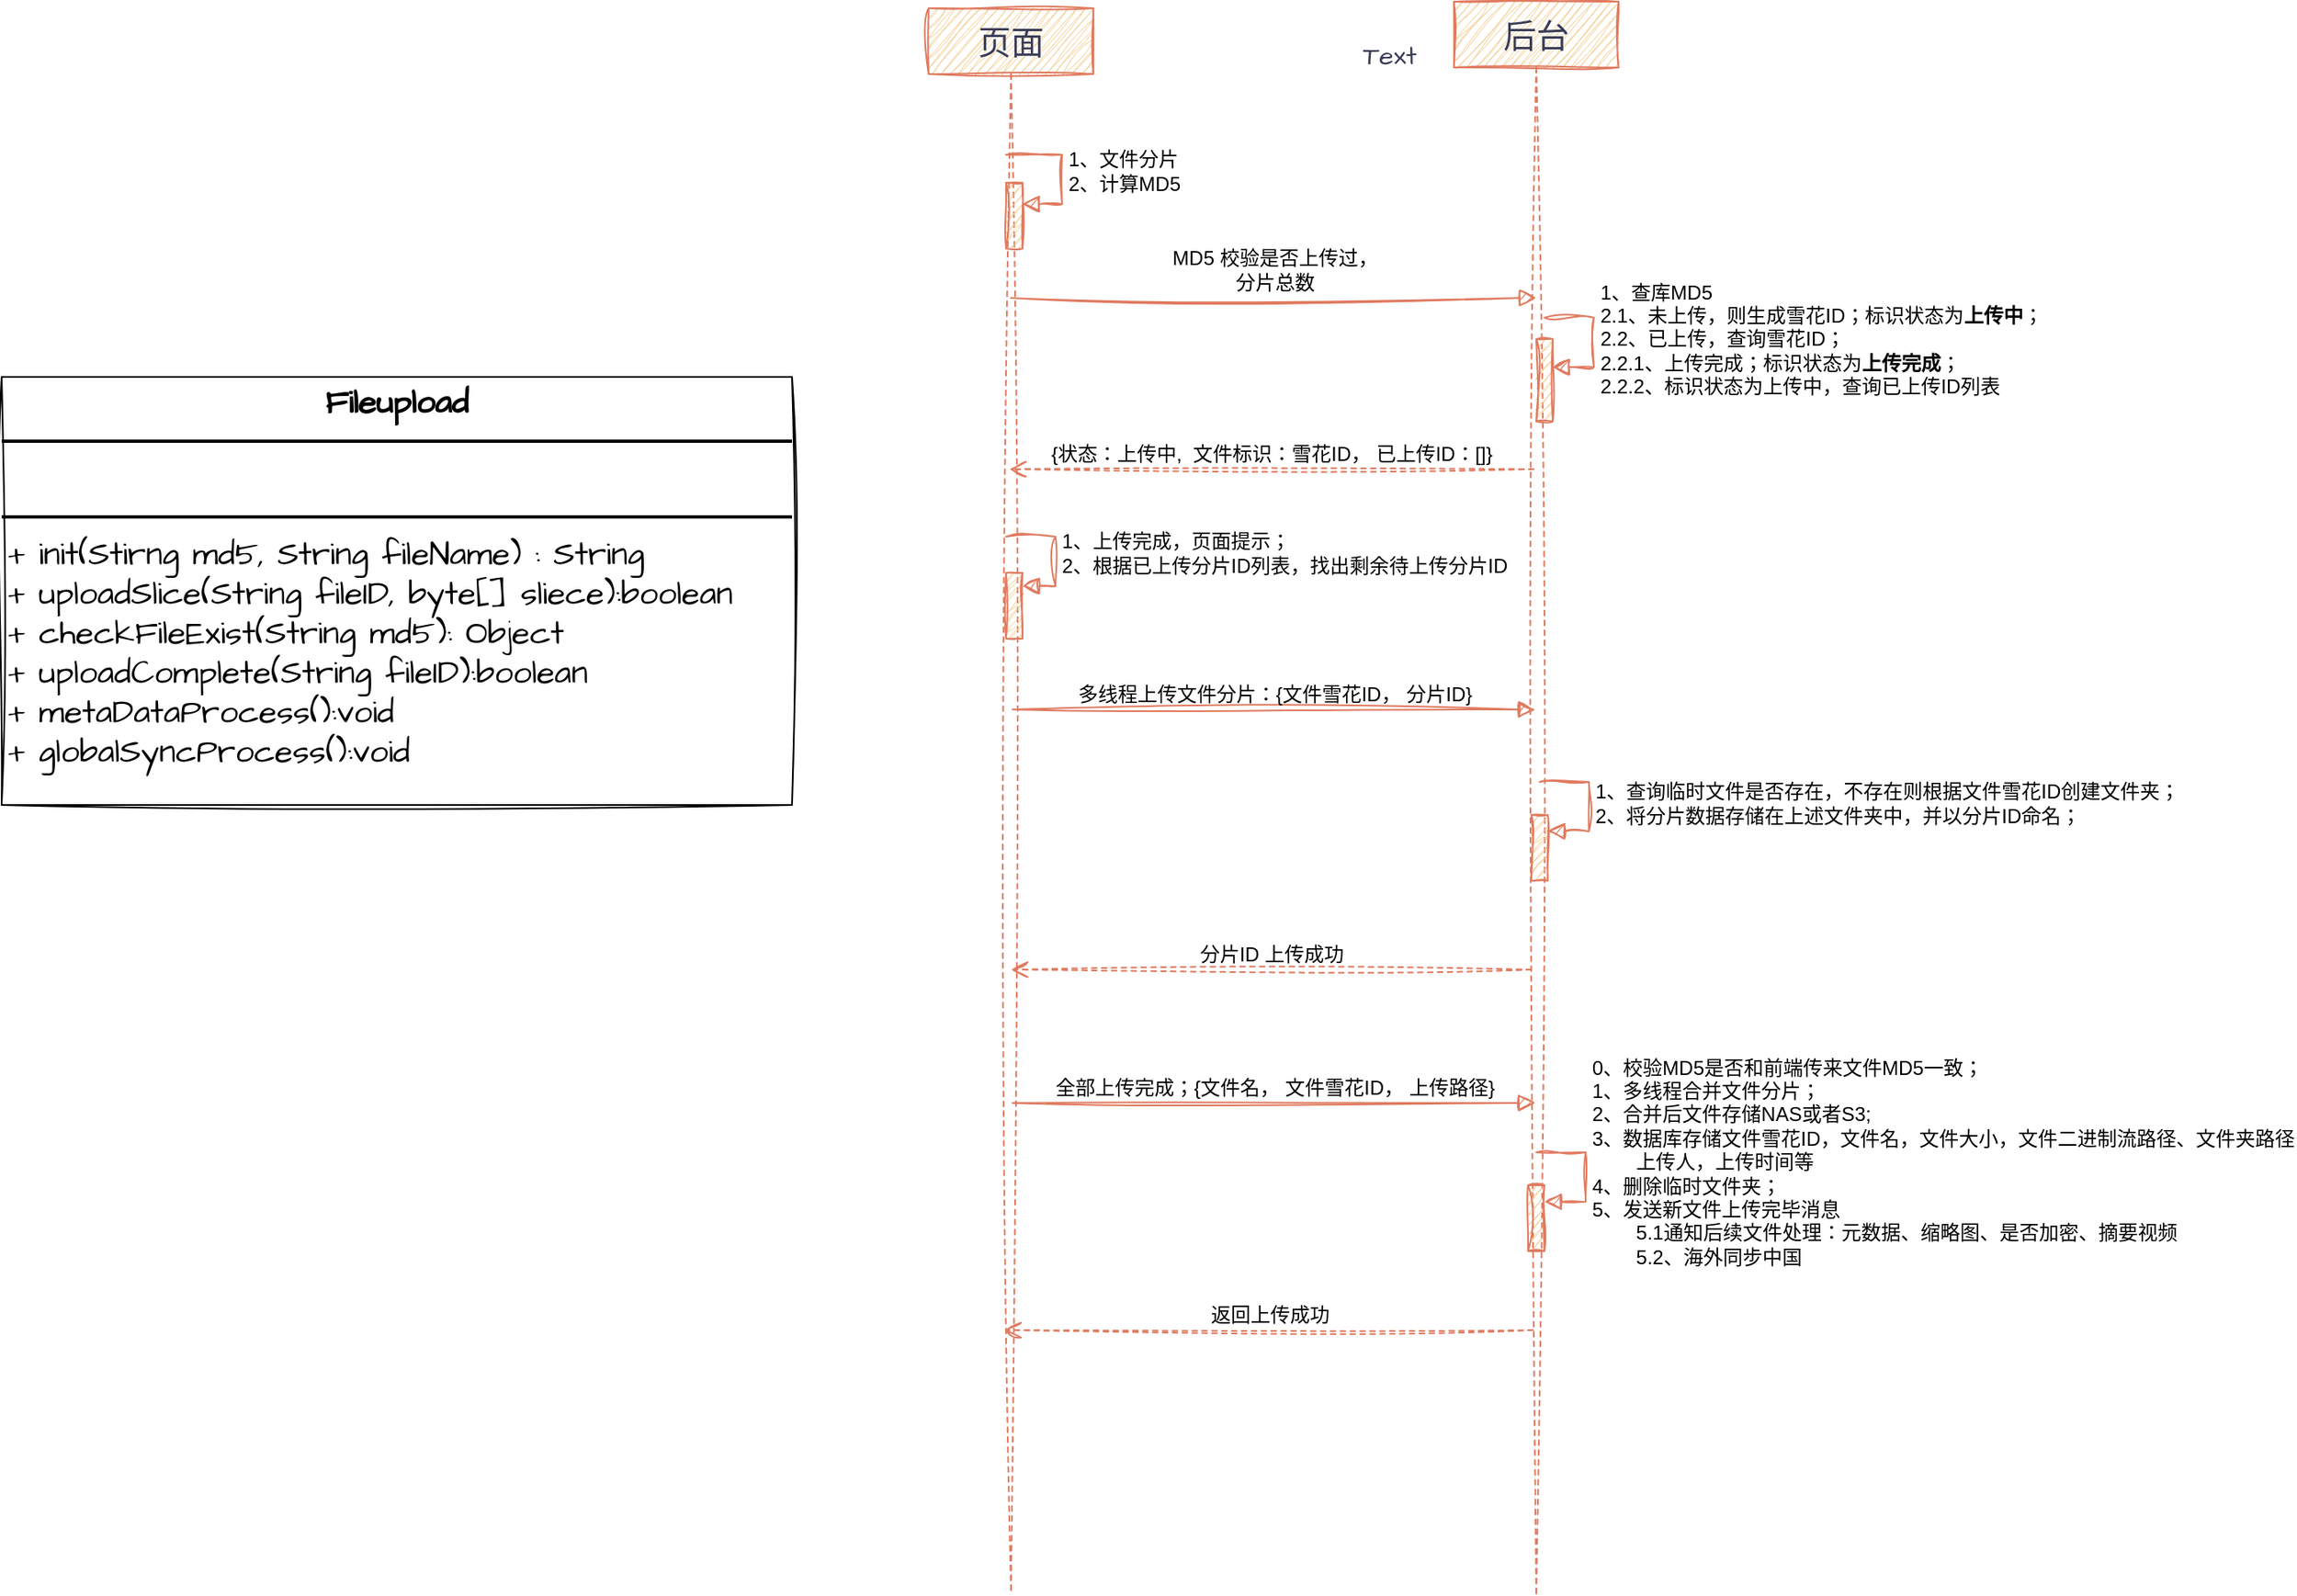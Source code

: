 <mxfile version="27.0.6" pages="7">
  <diagram name="上传逻辑" id="jQhSHtOuYVEu6udXE85X">
    <mxGraphModel dx="1759" dy="1817" grid="1" gridSize="10" guides="1" tooltips="1" connect="1" arrows="1" fold="1" page="1" pageScale="1" pageWidth="827" pageHeight="1169" math="0" shadow="0">
      <root>
        <mxCell id="0" />
        <mxCell id="1" parent="0" />
        <mxCell id="SXCVJjdXyeFh-uHV0pyZ-12" value="页面" style="shape=umlLifeline;perimeter=lifelinePerimeter;whiteSpace=wrap;html=1;container=1;dropTarget=0;collapsible=0;recursiveResize=0;outlineConnect=0;portConstraint=eastwest;newEdgeStyle={&quot;curved&quot;:0,&quot;rounded&quot;:0};fontSize=20;sketch=1;curveFitting=1;jiggle=2;labelBackgroundColor=none;fillColor=#F2CC8F;strokeColor=#E07A5F;fontColor=#393C56;" parent="1" vertex="1">
          <mxGeometry x="-90" y="-54" width="100" height="961" as="geometry" />
        </mxCell>
        <mxCell id="SXCVJjdXyeFh-uHV0pyZ-14" value="" style="html=1;points=[[0,0,0,0,5],[0,1,0,0,-5],[1,0,0,0,5],[1,1,0,0,-5]];perimeter=orthogonalPerimeter;outlineConnect=0;targetShapes=umlLifeline;portConstraint=eastwest;newEdgeStyle={&quot;curved&quot;:0,&quot;rounded&quot;:0};sketch=1;curveFitting=1;jiggle=2;labelBackgroundColor=none;fillColor=#F2CC8F;strokeColor=#E07A5F;fontColor=#393C56;" parent="SXCVJjdXyeFh-uHV0pyZ-12" vertex="1">
          <mxGeometry x="47" y="106" width="10" height="40" as="geometry" />
        </mxCell>
        <mxCell id="SXCVJjdXyeFh-uHV0pyZ-15" value="1、文件分片&lt;div&gt;2、计算MD5&lt;/div&gt;" style="html=1;align=left;spacingLeft=2;endArrow=block;rounded=0;edgeStyle=orthogonalEdgeStyle;curved=0;rounded=0;fontSize=12;startSize=8;endSize=8;sketch=1;curveFitting=1;jiggle=2;labelBackgroundColor=none;strokeColor=#E07A5F;fontColor=default;" parent="SXCVJjdXyeFh-uHV0pyZ-12" target="SXCVJjdXyeFh-uHV0pyZ-14" edge="1">
          <mxGeometry relative="1" as="geometry">
            <mxPoint x="47" y="89" as="sourcePoint" />
            <Array as="points">
              <mxPoint x="81" y="89" />
              <mxPoint x="81" y="119" />
            </Array>
          </mxGeometry>
        </mxCell>
        <mxCell id="SXCVJjdXyeFh-uHV0pyZ-28" value="" style="html=1;points=[[0,0,0,0,5],[0,1,0,0,-5],[1,0,0,0,5],[1,1,0,0,-5]];perimeter=orthogonalPerimeter;outlineConnect=0;targetShapes=umlLifeline;portConstraint=eastwest;newEdgeStyle={&quot;curved&quot;:0,&quot;rounded&quot;:0};sketch=1;curveFitting=1;jiggle=2;labelBackgroundColor=none;fillColor=#F2CC8F;strokeColor=#E07A5F;fontColor=#393C56;" parent="SXCVJjdXyeFh-uHV0pyZ-12" vertex="1">
          <mxGeometry x="47" y="343" width="10" height="40" as="geometry" />
        </mxCell>
        <mxCell id="SXCVJjdXyeFh-uHV0pyZ-30" style="edgeStyle=none;curved=0;rounded=0;orthogonalLoop=1;jettySize=auto;html=1;fontSize=12;startSize=8;endSize=8;sketch=1;curveFitting=1;jiggle=2;labelBackgroundColor=none;strokeColor=#E07A5F;fontColor=default;" parent="SXCVJjdXyeFh-uHV0pyZ-12" source="SXCVJjdXyeFh-uHV0pyZ-28" target="SXCVJjdXyeFh-uHV0pyZ-12" edge="1">
          <mxGeometry relative="1" as="geometry" />
        </mxCell>
        <mxCell id="SXCVJjdXyeFh-uHV0pyZ-13" value="后台" style="shape=umlLifeline;perimeter=lifelinePerimeter;whiteSpace=wrap;html=1;container=1;dropTarget=0;collapsible=0;recursiveResize=0;outlineConnect=0;portConstraint=eastwest;newEdgeStyle={&quot;curved&quot;:0,&quot;rounded&quot;:0};fontSize=20;sketch=1;curveFitting=1;jiggle=2;labelBackgroundColor=none;fillColor=#F2CC8F;strokeColor=#E07A5F;fontColor=#393C56;" parent="1" vertex="1">
          <mxGeometry x="229" y="-58" width="100" height="967" as="geometry" />
        </mxCell>
        <mxCell id="SXCVJjdXyeFh-uHV0pyZ-27" style="edgeStyle=none;curved=0;rounded=0;orthogonalLoop=1;jettySize=auto;html=1;exitX=0;exitY=1;exitDx=0;exitDy=-5;exitPerimeter=0;fontSize=12;startSize=8;endSize=8;sketch=1;curveFitting=1;jiggle=2;labelBackgroundColor=none;strokeColor=#E07A5F;fontColor=default;" parent="SXCVJjdXyeFh-uHV0pyZ-13" source="SXCVJjdXyeFh-uHV0pyZ-25" target="SXCVJjdXyeFh-uHV0pyZ-13" edge="1">
          <mxGeometry relative="1" as="geometry" />
        </mxCell>
        <mxCell id="SXCVJjdXyeFh-uHV0pyZ-25" value="" style="html=1;points=[[0,0,0,0,5],[0,1,0,0,-5],[1,0,0,0,5],[1,1,0,0,-5]];perimeter=orthogonalPerimeter;outlineConnect=0;targetShapes=umlLifeline;portConstraint=eastwest;newEdgeStyle={&quot;curved&quot;:0,&quot;rounded&quot;:0};sketch=1;curveFitting=1;jiggle=2;labelBackgroundColor=none;fillColor=#F2CC8F;strokeColor=#E07A5F;fontColor=#393C56;" parent="SXCVJjdXyeFh-uHV0pyZ-13" vertex="1">
          <mxGeometry x="50" y="205" width="10" height="50" as="geometry" />
        </mxCell>
        <mxCell id="SXCVJjdXyeFh-uHV0pyZ-26" value="1、查库MD5&lt;div&gt;2.1、未上传，则生成雪花ID；标识状态为&lt;b&gt;上传中&lt;/b&gt;；&lt;/div&gt;&lt;div&gt;2.2、已上传，查询雪花ID；&lt;/div&gt;&lt;div&gt;2.2.1、上传完成；标识状态为&lt;b&gt;上传完成&lt;/b&gt;；&lt;/div&gt;&lt;div&gt;2.2.2、标识状态为上传中，查询已上传ID列表&lt;/div&gt;" style="html=1;align=left;spacingLeft=2;endArrow=block;rounded=0;edgeStyle=orthogonalEdgeStyle;curved=0;rounded=0;fontSize=12;startSize=8;endSize=8;sketch=1;curveFitting=1;jiggle=2;labelBackgroundColor=none;strokeColor=#E07A5F;fontColor=default;" parent="SXCVJjdXyeFh-uHV0pyZ-13" edge="1">
          <mxGeometry x="0.012" relative="1" as="geometry">
            <mxPoint x="55" y="192" as="sourcePoint" />
            <Array as="points">
              <mxPoint x="85" y="222" />
            </Array>
            <mxPoint x="60" y="222" as="targetPoint" />
            <mxPoint as="offset" />
          </mxGeometry>
        </mxCell>
        <mxCell id="SXCVJjdXyeFh-uHV0pyZ-34" value="" style="html=1;points=[[0,0,0,0,5],[0,1,0,0,-5],[1,0,0,0,5],[1,1,0,0,-5]];perimeter=orthogonalPerimeter;outlineConnect=0;targetShapes=umlLifeline;portConstraint=eastwest;newEdgeStyle={&quot;curved&quot;:0,&quot;rounded&quot;:0};sketch=1;curveFitting=1;jiggle=2;labelBackgroundColor=none;fillColor=#F2CC8F;strokeColor=#E07A5F;fontColor=#393C56;" parent="SXCVJjdXyeFh-uHV0pyZ-13" vertex="1">
          <mxGeometry x="47" y="494" width="10" height="40" as="geometry" />
        </mxCell>
        <mxCell id="SXCVJjdXyeFh-uHV0pyZ-35" value="1、查询临时文件是否存在，不存在则根据文件雪花ID创建文件夹；&lt;div&gt;2、将分片数据存储在上述文件夹中，并以分片ID命名；&lt;/div&gt;" style="html=1;align=left;spacingLeft=2;endArrow=block;rounded=0;edgeStyle=orthogonalEdgeStyle;curved=0;rounded=0;fontSize=12;startSize=8;endSize=8;sketch=1;curveFitting=1;jiggle=2;labelBackgroundColor=none;strokeColor=#E07A5F;fontColor=default;" parent="SXCVJjdXyeFh-uHV0pyZ-13" target="SXCVJjdXyeFh-uHV0pyZ-34" edge="1">
          <mxGeometry relative="1" as="geometry">
            <mxPoint x="52" y="474" as="sourcePoint" />
            <Array as="points">
              <mxPoint x="82" y="504" />
            </Array>
          </mxGeometry>
        </mxCell>
        <mxCell id="SXCVJjdXyeFh-uHV0pyZ-38" value="" style="html=1;points=[[0,0,0,0,5],[0,1,0,0,-5],[1,0,0,0,5],[1,1,0,0,-5]];perimeter=orthogonalPerimeter;outlineConnect=0;targetShapes=umlLifeline;portConstraint=eastwest;newEdgeStyle={&quot;curved&quot;:0,&quot;rounded&quot;:0};sketch=1;curveFitting=1;jiggle=2;labelBackgroundColor=none;fillColor=#F2CC8F;strokeColor=#E07A5F;fontColor=#393C56;" parent="SXCVJjdXyeFh-uHV0pyZ-13" vertex="1">
          <mxGeometry x="45" y="719" width="10" height="40" as="geometry" />
        </mxCell>
        <mxCell id="SXCVJjdXyeFh-uHV0pyZ-39" value="&lt;div&gt;0、校验MD5是否和前端传来文件MD5一致；&lt;/div&gt;1、多线程合并文件分片；&lt;div&gt;2、合并后文件存储NAS或者S3;&lt;br&gt;&lt;div&gt;3、数据库存储文件雪花ID，文件名，文件大小，文件二进制流路径、文件夹路径&lt;/div&gt;&lt;div&gt;&lt;span style=&quot;white-space: pre;&quot;&gt;&#x9;&lt;/span&gt;上传人，上传时间等&lt;br&gt;&lt;/div&gt;&lt;div&gt;4、删除临时文件夹；&lt;/div&gt;&lt;/div&gt;&lt;div&gt;5、发送新文件上传完毕消息&lt;/div&gt;&lt;div&gt;&lt;span style=&quot;white-space: pre;&quot;&gt;&#x9;&lt;/span&gt;5.1通知后续文件处理：元数据、缩略图、是否加密、摘要视频&lt;/div&gt;&lt;div&gt;&lt;span style=&quot;white-space: pre;&quot;&gt;&#x9;&lt;/span&gt;5.2、海外同步中国&lt;br&gt;&lt;/div&gt;&lt;div&gt;&lt;br&gt;&lt;/div&gt;" style="html=1;align=left;spacingLeft=2;endArrow=block;rounded=0;edgeStyle=orthogonalEdgeStyle;curved=0;rounded=0;fontSize=12;startSize=8;endSize=8;sketch=1;curveFitting=1;jiggle=2;labelBackgroundColor=none;strokeColor=#E07A5F;fontColor=default;" parent="SXCVJjdXyeFh-uHV0pyZ-13" target="SXCVJjdXyeFh-uHV0pyZ-38" edge="1">
          <mxGeometry x="0.012" relative="1" as="geometry">
            <mxPoint x="50" y="699" as="sourcePoint" />
            <Array as="points">
              <mxPoint x="80" y="729" />
            </Array>
            <mxPoint as="offset" />
          </mxGeometry>
        </mxCell>
        <mxCell id="SXCVJjdXyeFh-uHV0pyZ-23" value="MD5 校验是否上传过，&lt;div&gt;分片总数&lt;/div&gt;" style="html=1;verticalAlign=bottom;endArrow=block;curved=0;rounded=0;fontSize=12;startSize=8;endSize=8;sketch=1;curveFitting=1;jiggle=2;labelBackgroundColor=none;strokeColor=#E07A5F;fontColor=default;" parent="1" edge="1">
          <mxGeometry width="80" relative="1" as="geometry">
            <mxPoint x="-40" y="122" as="sourcePoint" />
            <mxPoint x="279" y="122" as="targetPoint" />
          </mxGeometry>
        </mxCell>
        <mxCell id="SXCVJjdXyeFh-uHV0pyZ-24" value="{状态：上传中,&amp;nbsp; 文件标识：雪花ID， 已上传ID：[]}" style="html=1;verticalAlign=bottom;endArrow=open;dashed=1;endSize=8;curved=0;rounded=0;fontSize=12;sketch=1;curveFitting=1;jiggle=2;labelBackgroundColor=none;strokeColor=#E07A5F;fontColor=default;" parent="1" edge="1">
          <mxGeometry relative="1" as="geometry">
            <mxPoint x="277.5" y="226" as="sourcePoint" />
            <mxPoint x="-41" y="226" as="targetPoint" />
          </mxGeometry>
        </mxCell>
        <mxCell id="SXCVJjdXyeFh-uHV0pyZ-29" value="1、上传完成，页面提示；&lt;div&gt;2、根据已上传分片ID列表，找出剩余待上传分片ID&lt;/div&gt;" style="html=1;align=left;spacingLeft=2;endArrow=block;rounded=0;edgeStyle=orthogonalEdgeStyle;curved=0;rounded=0;fontSize=12;startSize=8;endSize=8;sketch=1;curveFitting=1;jiggle=2;labelBackgroundColor=none;strokeColor=#E07A5F;fontColor=default;" parent="1" target="SXCVJjdXyeFh-uHV0pyZ-28" edge="1">
          <mxGeometry relative="1" as="geometry">
            <mxPoint x="-43" y="267" as="sourcePoint" />
            <Array as="points">
              <mxPoint x="-13" y="297" />
            </Array>
          </mxGeometry>
        </mxCell>
        <mxCell id="SXCVJjdXyeFh-uHV0pyZ-33" value="多线程上传文件分片：{文件雪花ID， 分片ID}" style="html=1;verticalAlign=bottom;endArrow=block;curved=0;rounded=0;fontSize=12;startSize=8;endSize=8;sketch=1;curveFitting=1;jiggle=2;labelBackgroundColor=none;strokeColor=#E07A5F;fontColor=default;" parent="1" target="SXCVJjdXyeFh-uHV0pyZ-13" edge="1">
          <mxGeometry width="80" relative="1" as="geometry">
            <mxPoint x="-39" y="372" as="sourcePoint" />
            <mxPoint x="41" y="372" as="targetPoint" />
          </mxGeometry>
        </mxCell>
        <mxCell id="SXCVJjdXyeFh-uHV0pyZ-36" value="分片ID 上传成功" style="html=1;verticalAlign=bottom;endArrow=open;dashed=1;endSize=8;curved=0;rounded=0;fontSize=12;sketch=1;curveFitting=1;jiggle=2;labelBackgroundColor=none;strokeColor=#E07A5F;fontColor=default;" parent="1" target="SXCVJjdXyeFh-uHV0pyZ-12" edge="1">
          <mxGeometry relative="1" as="geometry">
            <mxPoint x="276" y="530" as="sourcePoint" />
            <mxPoint x="196" y="530" as="targetPoint" />
          </mxGeometry>
        </mxCell>
        <mxCell id="SXCVJjdXyeFh-uHV0pyZ-37" value="全部上传完成；{文件名， 文件雪花ID， 上传路径}" style="html=1;verticalAlign=bottom;endArrow=block;curved=0;rounded=0;fontSize=12;startSize=8;endSize=8;sketch=1;curveFitting=1;jiggle=2;labelBackgroundColor=none;strokeColor=#E07A5F;fontColor=default;" parent="1" target="SXCVJjdXyeFh-uHV0pyZ-13" edge="1">
          <mxGeometry width="80" relative="1" as="geometry">
            <mxPoint x="-39" y="611" as="sourcePoint" />
            <mxPoint x="41" y="611" as="targetPoint" />
          </mxGeometry>
        </mxCell>
        <mxCell id="SXCVJjdXyeFh-uHV0pyZ-40" value="返回上传成功" style="html=1;verticalAlign=bottom;endArrow=open;dashed=1;endSize=8;curved=0;rounded=0;fontSize=12;sketch=1;curveFitting=1;jiggle=2;labelBackgroundColor=none;strokeColor=#E07A5F;fontColor=default;" parent="1" edge="1">
          <mxGeometry relative="1" as="geometry">
            <mxPoint x="277" y="749" as="sourcePoint" />
            <mxPoint x="-44" y="749" as="targetPoint" />
          </mxGeometry>
        </mxCell>
        <mxCell id="N4eEiombsdu5vg13Qr5C-1" value="Text" style="text;strokeColor=none;fillColor=none;html=1;align=center;verticalAlign=middle;whiteSpace=wrap;rounded=0;fontSize=16;fontFamily=Architects Daughter;fontSource=https%3A%2F%2Ffonts.googleapis.com%2Fcss%3Ffamily%3DArchitects%2BDaughter;fontColor=#393C56;" parent="1" vertex="1">
          <mxGeometry x="160" y="-40" width="60" height="30" as="geometry" />
        </mxCell>
        <mxCell id="4x4SVBaaolZpA7_oaz6S-1" value="&lt;p style=&quot;margin:0px;margin-top:4px;text-align:center;&quot;&gt;&lt;b&gt;Fileupload&lt;/b&gt;&lt;/p&gt;&lt;hr style=&quot;border-style:solid;&quot;&gt;&lt;p style=&quot;margin:0px;margin-left:4px;&quot;&gt;&lt;br&gt;&lt;/p&gt;&lt;hr style=&quot;border-style:solid;&quot;&gt;&lt;p style=&quot;margin:0px;margin-left:4px;&quot;&gt;+ init(Stirng md5, String fileName) : String&lt;/p&gt;&lt;p style=&quot;margin:0px;margin-left:4px;&quot;&gt;+ uploadSlice(String fileID, byte[] sliece):boolean&lt;/p&gt;&lt;p style=&quot;margin:0px;margin-left:4px;&quot;&gt;+ checkFileExist(String md5): Object&lt;/p&gt;&lt;p style=&quot;margin:0px;margin-left:4px;&quot;&gt;+ uploadComplete(String fileID):boolean&lt;/p&gt;&lt;p style=&quot;margin:0px;margin-left:4px;&quot;&gt;+ metaDataProcess():void&lt;/p&gt;&lt;p style=&quot;margin:0px;margin-left:4px;&quot;&gt;+ globalSyncProcess():void&lt;/p&gt;" style="verticalAlign=top;align=left;overflow=fill;html=1;whiteSpace=wrap;sketch=1;hachureGap=4;jiggle=2;curveFitting=1;fontFamily=Architects Daughter;fontSource=https%3A%2F%2Ffonts.googleapis.com%2Fcss%3Ffamily%3DArchitects%2BDaughter;fontSize=20;" parent="1" vertex="1">
          <mxGeometry x="-653" y="170" width="480" height="260" as="geometry" />
        </mxCell>
      </root>
    </mxGraphModel>
  </diagram>
  <diagram id="ZwMWD_QVckW8Cv7SoegF" name="子文件服务">
    <mxGraphModel dx="2586" dy="1817" grid="1" gridSize="10" guides="1" tooltips="1" connect="1" arrows="1" fold="1" page="1" pageScale="1" pageWidth="827" pageHeight="1169" math="0" shadow="0">
      <root>
        <mxCell id="0" />
        <mxCell id="1" parent="0" />
        <mxCell id="9i8ZI4WnhAJbG1_XWMVM-1" value="缩率图服务" style="shape=umlLifeline;perimeter=lifelinePerimeter;whiteSpace=wrap;html=1;container=1;dropTarget=0;collapsible=0;recursiveResize=0;outlineConnect=0;portConstraint=eastwest;newEdgeStyle={&quot;curved&quot;:0,&quot;rounded&quot;:0};sketch=1;hachureGap=4;jiggle=2;curveFitting=1;strokeColor=#E07A5F;fontFamily=Architects Daughter;fontSource=https%3A%2F%2Ffonts.googleapis.com%2Fcss%3Ffamily%3DArchitects%2BDaughter;fontColor=#393C56;fillColor=#F2CC8F;fontSize=20;" parent="1" vertex="1">
          <mxGeometry x="493" y="-41" width="119" height="479" as="geometry" />
        </mxCell>
        <mxCell id="1ZJon2GD22wF5N3r3LHH-1" value="" style="html=1;points=[[0,0,0,0,5],[0,1,0,0,-5],[1,0,0,0,5],[1,1,0,0,-5]];perimeter=orthogonalPerimeter;outlineConnect=0;targetShapes=umlLifeline;portConstraint=eastwest;newEdgeStyle={&quot;curved&quot;:0,&quot;rounded&quot;:0};sketch=1;hachureGap=4;jiggle=2;curveFitting=1;strokeColor=#E07A5F;fontFamily=Architects Daughter;fontSource=https%3A%2F%2Ffonts.googleapis.com%2Fcss%3Ffamily%3DArchitects%2BDaughter;fontColor=#393C56;fillColor=#F2CC8F;" parent="9i8ZI4WnhAJbG1_XWMVM-1" vertex="1">
          <mxGeometry x="59" y="133" width="10" height="40" as="geometry" />
        </mxCell>
        <mxCell id="1ZJon2GD22wF5N3r3LHH-2" value="&lt;div&gt;0、保密文件、附件、自定义缩率图直接跳过&lt;/div&gt;1、4种规格缩略图生成&lt;div&gt;2、存储缩略图；&lt;/div&gt;&lt;div&gt;3、更新文件缩率图地址；&lt;/div&gt;" style="html=1;align=left;spacingLeft=2;endArrow=block;rounded=0;edgeStyle=orthogonalEdgeStyle;curved=0;rounded=0;sketch=1;hachureGap=4;jiggle=2;curveFitting=1;strokeColor=#E07A5F;fontFamily=Architects Daughter;fontSource=https%3A%2F%2Ffonts.googleapis.com%2Fcss%3Ffamily%3DArchitects%2BDaughter;fontSize=20;fontColor=#393C56;startSize=8;endSize=8;fillColor=#F2CC8F;" parent="9i8ZI4WnhAJbG1_XWMVM-1" target="1ZJon2GD22wF5N3r3LHH-1" edge="1">
          <mxGeometry relative="1" as="geometry">
            <mxPoint x="64" y="113" as="sourcePoint" />
            <Array as="points">
              <mxPoint x="94" y="143" />
            </Array>
          </mxGeometry>
        </mxCell>
        <mxCell id="9i8ZI4WnhAJbG1_XWMVM-2" value="摘要视频服务" style="shape=umlLifeline;perimeter=lifelinePerimeter;whiteSpace=wrap;html=1;container=1;dropTarget=0;collapsible=0;recursiveResize=0;outlineConnect=0;portConstraint=eastwest;newEdgeStyle={&quot;curved&quot;:0,&quot;rounded&quot;:0};sketch=1;hachureGap=4;jiggle=2;curveFitting=1;strokeColor=#E07A5F;fontFamily=Architects Daughter;fontSource=https%3A%2F%2Ffonts.googleapis.com%2Fcss%3Ffamily%3DArchitects%2BDaughter;fontColor=#393C56;fillColor=#F2CC8F;fontSize=20;" parent="1" vertex="1">
          <mxGeometry x="1012" y="-44" width="130" height="479" as="geometry" />
        </mxCell>
        <mxCell id="uCCgAz5bZ90Ul2UTj8Zz-1" value="" style="html=1;points=[[0,0,0,0,5],[0,1,0,0,-5],[1,0,0,0,5],[1,1,0,0,-5]];perimeter=orthogonalPerimeter;outlineConnect=0;targetShapes=umlLifeline;portConstraint=eastwest;newEdgeStyle={&quot;curved&quot;:0,&quot;rounded&quot;:0};sketch=1;hachureGap=4;jiggle=2;curveFitting=1;strokeColor=#E07A5F;fontFamily=Architects Daughter;fontSource=https%3A%2F%2Ffonts.googleapis.com%2Fcss%3Ffamily%3DArchitects%2BDaughter;fontColor=#393C56;fillColor=#F2CC8F;" parent="9i8ZI4WnhAJbG1_XWMVM-2" vertex="1">
          <mxGeometry x="63" y="194" width="10" height="40" as="geometry" />
        </mxCell>
        <mxCell id="uCCgAz5bZ90Ul2UTj8Zz-2" value="&lt;div style=&quot;font-size: 20px;&quot;&gt;0、保密文件、非视频直接跳过&lt;/div&gt;&lt;span style=&quot;font-size: 20px;&quot;&gt;1、摘要视频生成&lt;/span&gt;&lt;div style=&quot;font-size: 20px;&quot;&gt;2、存储摘要视频；&lt;/div&gt;&lt;div style=&quot;font-size: 20px;&quot;&gt;3、更新摘要视频地址；&lt;/div&gt;" style="html=1;align=left;spacingLeft=2;endArrow=block;rounded=0;edgeStyle=orthogonalEdgeStyle;curved=0;rounded=0;sketch=1;hachureGap=4;jiggle=2;curveFitting=1;strokeColor=#E07A5F;fontFamily=Architects Daughter;fontSource=https%3A%2F%2Ffonts.googleapis.com%2Fcss%3Ffamily%3DArchitects%2BDaughter;fontSize=12;fontColor=#393C56;startSize=8;endSize=8;fillColor=#F2CC8F;" parent="9i8ZI4WnhAJbG1_XWMVM-2" target="uCCgAz5bZ90Ul2UTj8Zz-1" edge="1">
          <mxGeometry x="0.012" relative="1" as="geometry">
            <mxPoint x="68" y="174" as="sourcePoint" />
            <Array as="points">
              <mxPoint x="98" y="204" />
            </Array>
            <mxPoint as="offset" />
          </mxGeometry>
        </mxCell>
        <mxCell id="9i8ZI4WnhAJbG1_XWMVM-3" value="元数据服务" style="shape=umlLifeline;perimeter=lifelinePerimeter;whiteSpace=wrap;html=1;container=1;dropTarget=0;collapsible=0;recursiveResize=0;outlineConnect=0;portConstraint=eastwest;newEdgeStyle={&quot;curved&quot;:0,&quot;rounded&quot;:0};sketch=1;hachureGap=4;jiggle=2;curveFitting=1;strokeColor=#E07A5F;fontFamily=Architects Daughter;fontSource=https%3A%2F%2Ffonts.googleapis.com%2Fcss%3Ffamily%3DArchitects%2BDaughter;fontColor=#393C56;fillColor=#F2CC8F;fontSize=20;" parent="1" vertex="1">
          <mxGeometry x="-144" y="-26" width="119" height="479" as="geometry" />
        </mxCell>
        <mxCell id="kxkt1j7u4OM4d_PetZD5-4" value="" style="html=1;points=[[0,0,0,0,5],[0,1,0,0,-5],[1,0,0,0,5],[1,1,0,0,-5]];perimeter=orthogonalPerimeter;outlineConnect=0;targetShapes=umlLifeline;portConstraint=eastwest;newEdgeStyle={&quot;curved&quot;:0,&quot;rounded&quot;:0};sketch=1;hachureGap=4;jiggle=2;curveFitting=1;strokeColor=#E07A5F;fontFamily=Architects Daughter;fontSource=https%3A%2F%2Ffonts.googleapis.com%2Fcss%3Ffamily%3DArchitects%2BDaughter;fontColor=#393C56;fillColor=#F2CC8F;" parent="9i8ZI4WnhAJbG1_XWMVM-3" vertex="1">
          <mxGeometry x="57" y="128" width="10" height="40" as="geometry" />
        </mxCell>
        <mxCell id="kxkt1j7u4OM4d_PetZD5-5" value="" style="html=1;align=left;spacingLeft=2;endArrow=block;rounded=0;edgeStyle=orthogonalEdgeStyle;curved=0;rounded=0;sketch=1;hachureGap=4;jiggle=2;curveFitting=1;strokeColor=#E07A5F;fontFamily=Architects Daughter;fontSource=https%3A%2F%2Ffonts.googleapis.com%2Fcss%3Ffamily%3DArchitects%2BDaughter;fontSize=12;fontColor=#393C56;startSize=8;endSize=8;fillColor=#F2CC8F;" parent="9i8ZI4WnhAJbG1_XWMVM-3" target="kxkt1j7u4OM4d_PetZD5-4" edge="1">
          <mxGeometry x="0.129" y="117" relative="1" as="geometry">
            <mxPoint x="62" y="108" as="sourcePoint" />
            <Array as="points">
              <mxPoint x="92" y="138" />
            </Array>
            <mxPoint as="offset" />
          </mxGeometry>
        </mxCell>
        <mxCell id="uCCgAz5bZ90Ul2UTj8Zz-3" value="&lt;div style=&quot;text-align: left;&quot;&gt;&lt;span style=&quot;font-size: 20px; background-color: light-dark(#ffffff, var(--ge-dark-color, #121212)); color: light-dark(rgb(57, 60, 86), rgb(182, 184, 207));&quot;&gt;1、更新时间、访问时间&lt;/span&gt;&lt;/div&gt;&lt;div style=&quot;text-align: left;&quot;&gt;&lt;font style=&quot;font-size: 20px;&quot;&gt;2、文件格式（jpg、 pdf）&lt;/font&gt;&lt;/div&gt;&lt;div style=&quot;text-align: left;&quot;&gt;&lt;font style=&quot;font-size: 20px;&quot;&gt;&lt;span style=&quot;margin: 0px; padding: 0px; font-weight: 700; animation: auto ease 0s 1 normal none running none; opacity: 1; color: rgb(45, 56, 78); font-family: arial, sans-serif; letter-spacing: 0.3px; text-wrap-mode: wrap;&quot; class=&quot;qk-md-strong complete&quot;&gt;3、状态标识&lt;/span&gt;&lt;span style=&quot;margin: 0px; padding: 0px; animation: auto ease 0s 1 normal none running none; opacity: 1; color: rgb(45, 56, 78); font-family: arial, sans-serif; letter-spacing: 0.3px; text-wrap-mode: wrap;&quot; class=&quot;qk-md-text complete&quot;&gt;：草稿、最终版、已删除等状态标记&amp;nbsp;&lt;/span&gt;&lt;/font&gt;&lt;/div&gt;&lt;div style=&quot;text-align: left;&quot;&gt;&lt;font style=&quot;font-size: 20px;&quot;&gt;&lt;span style=&quot;margin: 0px; padding: 0px; animation: auto ease 0s 1 normal none running none; opacity: 1; color: rgb(45, 56, 78); font-family: arial, sans-serif; letter-spacing: 0.3px; text-wrap-mode: wrap;&quot; class=&quot;qk-md-text complete&quot;&gt;4、文件版本，历史版本&lt;/span&gt;&lt;/font&gt;&lt;/div&gt;&lt;div style=&quot;text-align: left;&quot;&gt;&lt;font style=&quot;font-size: 20px;&quot;&gt;&lt;span style=&quot;margin: 0px; padding: 0px; animation: auto ease 0s 1 normal none running none; opacity: 1; color: rgb(45, 56, 78); font-family: arial, sans-serif; letter-spacing: 0.3px; text-wrap-mode: wrap;&quot; class=&quot;qk-md-text complete&quot;&gt;5、业务标签：业务领域、附件等&lt;/span&gt;&lt;/font&gt;&lt;/div&gt;" style="edgeLabel;html=1;align=center;verticalAlign=middle;resizable=0;points=[];fontSize=12;sketch=1;hachureGap=4;jiggle=2;curveFitting=1;strokeColor=#E07A5F;fontFamily=Architects Daughter;fontSource=https%3A%2F%2Ffonts.googleapis.com%2Fcss%3Ffamily%3DArchitects%2BDaughter;fontColor=#393C56;fillColor=#F2CC8F;" parent="kxkt1j7u4OM4d_PetZD5-5" vertex="1" connectable="0">
          <mxGeometry x="0.118" y="3" relative="1" as="geometry">
            <mxPoint x="153" y="27" as="offset" />
          </mxGeometry>
        </mxCell>
        <mxCell id="kxkt1j7u4OM4d_PetZD5-6" value="PDF前N页提取" style="shape=umlLifeline;perimeter=lifelinePerimeter;whiteSpace=wrap;html=1;container=1;dropTarget=0;collapsible=0;recursiveResize=0;outlineConnect=0;portConstraint=eastwest;newEdgeStyle={&quot;curved&quot;:0,&quot;rounded&quot;:0};sketch=1;hachureGap=4;jiggle=2;curveFitting=1;strokeColor=#E07A5F;fontFamily=Architects Daughter;fontSource=https%3A%2F%2Ffonts.googleapis.com%2Fcss%3Ffamily%3DArchitects%2BDaughter;fontColor=#393C56;fillColor=#F2CC8F;fontSize=20;" parent="1" vertex="1">
          <mxGeometry x="1544" y="-41" width="143" height="479" as="geometry" />
        </mxCell>
        <mxCell id="KdTQsDZO_fIWYNY3gpO2-1" value="物料表生成服务" style="shape=umlLifeline;perimeter=lifelinePerimeter;whiteSpace=wrap;html=1;container=1;dropTarget=0;collapsible=0;recursiveResize=0;outlineConnect=0;portConstraint=eastwest;newEdgeStyle={&quot;curved&quot;:0,&quot;rounded&quot;:0};sketch=1;hachureGap=4;jiggle=2;curveFitting=1;strokeColor=#E07A5F;fontFamily=Architects Daughter;fontSource=https%3A%2F%2Ffonts.googleapis.com%2Fcss%3Ffamily%3DArchitects%2BDaughter;fontColor=#393C56;fillColor=#F2CC8F;fontSize=20;" parent="1" vertex="1">
          <mxGeometry x="1893" y="-48" width="143" height="479" as="geometry" />
        </mxCell>
        <mxCell id="KdTQsDZO_fIWYNY3gpO2-2" value="" style="html=1;points=[[0,0,0,0,5],[0,1,0,0,-5],[1,0,0,0,5],[1,1,0,0,-5]];perimeter=orthogonalPerimeter;outlineConnect=0;targetShapes=umlLifeline;portConstraint=eastwest;newEdgeStyle={&quot;curved&quot;:0,&quot;rounded&quot;:0};sketch=1;hachureGap=4;jiggle=2;curveFitting=1;strokeColor=#E07A5F;fontFamily=Architects Daughter;fontSource=https%3A%2F%2Ffonts.googleapis.com%2Fcss%3Ffamily%3DArchitects%2BDaughter;fontColor=#393C56;fillColor=#F2CC8F;" parent="KdTQsDZO_fIWYNY3gpO2-1" vertex="1">
          <mxGeometry x="73" y="155" width="10" height="40" as="geometry" />
        </mxCell>
        <mxCell id="KdTQsDZO_fIWYNY3gpO2-3" value="批量物料具体链接生成EXCEL" style="html=1;align=left;spacingLeft=2;endArrow=block;rounded=0;edgeStyle=orthogonalEdgeStyle;curved=0;rounded=0;sketch=1;hachureGap=4;jiggle=2;curveFitting=1;strokeColor=#E07A5F;fontFamily=Architects Daughter;fontSource=https%3A%2F%2Ffonts.googleapis.com%2Fcss%3Ffamily%3DArchitects%2BDaughter;fontSize=12;fontColor=#393C56;startSize=8;endSize=8;fillColor=#F2CC8F;" parent="KdTQsDZO_fIWYNY3gpO2-1" target="KdTQsDZO_fIWYNY3gpO2-2" edge="1">
          <mxGeometry relative="1" as="geometry">
            <mxPoint x="78" y="135" as="sourcePoint" />
            <Array as="points">
              <mxPoint x="108" y="165" />
            </Array>
          </mxGeometry>
        </mxCell>
        <mxCell id="KdTQsDZO_fIWYNY3gpO2-4" value="" style="html=1;points=[[0,0,0,0,5],[0,1,0,0,-5],[1,0,0,0,5],[1,1,0,0,-5]];perimeter=orthogonalPerimeter;outlineConnect=0;targetShapes=umlLifeline;portConstraint=eastwest;newEdgeStyle={&quot;curved&quot;:0,&quot;rounded&quot;:0};sketch=1;hachureGap=4;jiggle=2;curveFitting=1;strokeColor=#E07A5F;fontFamily=Architects Daughter;fontSource=https%3A%2F%2Ffonts.googleapis.com%2Fcss%3Ffamily%3DArchitects%2BDaughter;fontColor=#393C56;fillColor=#F2CC8F;" parent="KdTQsDZO_fIWYNY3gpO2-1" vertex="1">
          <mxGeometry x="70" y="328" width="10" height="40" as="geometry" />
        </mxCell>
        <mxCell id="KdTQsDZO_fIWYNY3gpO2-5" value="物料分享链接生成" style="html=1;align=left;spacingLeft=2;endArrow=block;rounded=0;edgeStyle=orthogonalEdgeStyle;curved=0;rounded=0;sketch=1;hachureGap=4;jiggle=2;curveFitting=1;strokeColor=#E07A5F;fontFamily=Architects Daughter;fontSource=https%3A%2F%2Ffonts.googleapis.com%2Fcss%3Ffamily%3DArchitects%2BDaughter;fontSize=12;fontColor=#393C56;startSize=8;endSize=8;fillColor=#F2CC8F;" parent="KdTQsDZO_fIWYNY3gpO2-1" target="KdTQsDZO_fIWYNY3gpO2-4" edge="1">
          <mxGeometry relative="1" as="geometry">
            <mxPoint x="75" y="308" as="sourcePoint" />
            <Array as="points">
              <mxPoint x="105" y="338" />
            </Array>
          </mxGeometry>
        </mxCell>
        <mxCell id="8Pvoq0NdNFvH9lxLfleC-2" value="&lt;p style=&quot;margin:0px;margin-top:4px;text-align:center;&quot;&gt;&lt;b&gt;FileProcess&lt;/b&gt;&lt;/p&gt;&lt;hr style=&quot;border-style:solid;&quot;&gt;&lt;p style=&quot;margin:0px;margin-left:4px;&quot;&gt;+ file: String&lt;/p&gt;&lt;hr style=&quot;border-style:solid;&quot;&gt;&lt;p style=&quot;margin:0px;margin-left:4px;&quot;&gt;+ process()&lt;/p&gt;&lt;p style=&quot;margin:0px;margin-left:4px;&quot;&gt;+ metaDataProcess():void&lt;/p&gt;&lt;p style=&quot;margin:0px;margin-left:4px;&quot;&gt;+ abstract fileCustomProcess():void&lt;/p&gt;&lt;p style=&quot;margin:0px;margin-left:4px;&quot;&gt;+ globalSyncProcess():void&lt;/p&gt;" style="verticalAlign=top;align=left;overflow=fill;html=1;whiteSpace=wrap;sketch=1;hachureGap=4;jiggle=2;curveFitting=1;fontFamily=Architects Daughter;fontSource=https%3A%2F%2Ffonts.googleapis.com%2Fcss%3Ffamily%3DArchitects%2BDaughter;fontSize=20;" vertex="1" parent="1">
          <mxGeometry x="-1200" y="90" width="360" height="200" as="geometry" />
        </mxCell>
        <mxCell id="HN7s2rjmLtZ6IAvi33QF-1" value="&lt;p style=&quot;margin:0px;margin-top:4px;text-align:center;&quot;&gt;&lt;b&gt;ImageFileProcess&lt;/b&gt;&lt;/p&gt;&lt;hr style=&quot;border-style:solid;&quot;&gt;&lt;p style=&quot;margin:0px;margin-left:4px;&quot;&gt;+ imageSize: String&lt;/p&gt;&lt;hr style=&quot;border-style:solid;&quot;&gt;&lt;p style=&quot;margin:0px;margin-left:4px;&quot;&gt;&lt;span&gt;+fileCustomProcess():void&lt;/span&gt;&lt;/p&gt;" style="verticalAlign=top;align=left;overflow=fill;html=1;whiteSpace=wrap;sketch=1;hachureGap=4;jiggle=2;curveFitting=1;fontFamily=Architects Daughter;fontSource=https%3A%2F%2Ffonts.googleapis.com%2Fcss%3Ffamily%3DArchitects%2BDaughter;fontSize=20;" vertex="1" parent="1">
          <mxGeometry x="-1610" y="390" width="280" height="120" as="geometry" />
        </mxCell>
        <mxCell id="HN7s2rjmLtZ6IAvi33QF-2" value="Extends" style="endArrow=block;endSize=16;endFill=0;html=1;rounded=0;sketch=1;hachureGap=4;jiggle=2;curveFitting=1;fontFamily=Architects Daughter;fontSource=https%3A%2F%2Ffonts.googleapis.com%2Fcss%3Ffamily%3DArchitects%2BDaughter;fontSize=20;curved=1;entryX=0.5;entryY=1;entryDx=0;entryDy=0;" edge="1" parent="1" source="HN7s2rjmLtZ6IAvi33QF-1" target="8Pvoq0NdNFvH9lxLfleC-2">
          <mxGeometry width="160" relative="1" as="geometry">
            <mxPoint x="-1190" y="220" as="sourcePoint" />
            <mxPoint x="-1190" y="220" as="targetPoint" />
          </mxGeometry>
        </mxCell>
        <mxCell id="HN7s2rjmLtZ6IAvi33QF-3" value="&lt;p style=&quot;margin:0px;margin-top:4px;text-align:center;&quot;&gt;&lt;b&gt;videoFileProcess&lt;/b&gt;&lt;/p&gt;&lt;hr style=&quot;border-style:solid;&quot;&gt;&lt;p style=&quot;margin:0px;margin-left:4px;&quot;&gt;+ videoTime:long&lt;/p&gt;&lt;hr style=&quot;border-style:solid;&quot;&gt;&lt;p style=&quot;margin:0px;margin-left:4px;&quot;&gt;&lt;span&gt;+fileCustomProcess():void&lt;/span&gt;&lt;/p&gt;" style="verticalAlign=top;align=left;overflow=fill;html=1;whiteSpace=wrap;sketch=1;hachureGap=4;jiggle=2;curveFitting=1;fontFamily=Architects Daughter;fontSource=https%3A%2F%2Ffonts.googleapis.com%2Fcss%3Ffamily%3DArchitects%2BDaughter;fontSize=20;" vertex="1" parent="1">
          <mxGeometry x="-1260" y="390" width="280" height="120" as="geometry" />
        </mxCell>
        <mxCell id="HN7s2rjmLtZ6IAvi33QF-4" value="Extends" style="endArrow=block;endSize=16;endFill=0;html=1;rounded=0;sketch=1;hachureGap=4;jiggle=2;curveFitting=1;fontFamily=Architects Daughter;fontSource=https%3A%2F%2Ffonts.googleapis.com%2Fcss%3Ffamily%3DArchitects%2BDaughter;fontSize=20;curved=1;exitX=0.464;exitY=0;exitDx=0;exitDy=0;exitPerimeter=0;entryX=0.5;entryY=1;entryDx=0;entryDy=0;" edge="1" parent="1" source="HN7s2rjmLtZ6IAvi33QF-3" target="8Pvoq0NdNFvH9lxLfleC-2">
          <mxGeometry width="160" relative="1" as="geometry">
            <mxPoint x="-1152" y="410" as="sourcePoint" />
            <mxPoint x="-1010" y="300" as="targetPoint" />
          </mxGeometry>
        </mxCell>
        <mxCell id="HN7s2rjmLtZ6IAvi33QF-5" value="&lt;p style=&quot;margin:0px;margin-top:4px;text-align:center;&quot;&gt;&lt;b&gt;PDFFileProcess&lt;/b&gt;&lt;/p&gt;&lt;hr style=&quot;border-style:solid;&quot;&gt;&lt;p style=&quot;margin:0px;margin-left:4px;&quot;&gt;+ pageMax: int&lt;/p&gt;&lt;hr style=&quot;border-style:solid;&quot;&gt;&lt;p style=&quot;margin:0px;margin-left:4px;&quot;&gt;&lt;span&gt;+fileCustomProcess():void&lt;/span&gt;&lt;/p&gt;" style="verticalAlign=top;align=left;overflow=fill;html=1;whiteSpace=wrap;sketch=1;hachureGap=4;jiggle=2;curveFitting=1;fontFamily=Architects Daughter;fontSource=https%3A%2F%2Ffonts.googleapis.com%2Fcss%3Ffamily%3DArchitects%2BDaughter;fontSize=20;" vertex="1" parent="1">
          <mxGeometry x="-900" y="390" width="280" height="120" as="geometry" />
        </mxCell>
        <mxCell id="HN7s2rjmLtZ6IAvi33QF-6" value="Extends" style="endArrow=block;endSize=16;endFill=0;html=1;rounded=0;sketch=1;hachureGap=4;jiggle=2;curveFitting=1;fontFamily=Architects Daughter;fontSource=https%3A%2F%2Ffonts.googleapis.com%2Fcss%3Ffamily%3DArchitects%2BDaughter;fontSize=20;curved=1;exitX=0.5;exitY=0;exitDx=0;exitDy=0;entryX=0.5;entryY=1;entryDx=0;entryDy=0;" edge="1" parent="1" source="HN7s2rjmLtZ6IAvi33QF-5">
          <mxGeometry width="160" relative="1" as="geometry">
            <mxPoint x="-620" y="390" as="sourcePoint" />
            <mxPoint x="-1020" y="290" as="targetPoint" />
          </mxGeometry>
        </mxCell>
        <mxCell id="HN7s2rjmLtZ6IAvi33QF-7" value="模板模式" style="text;html=1;align=center;verticalAlign=middle;resizable=0;points=[];autosize=1;strokeColor=none;fillColor=none;fontSize=16;fontFamily=Architects Daughter;fontSource=https%3A%2F%2Ffonts.googleapis.com%2Fcss%3Ffamily%3DArchitects%2BDaughter;" vertex="1" parent="1">
          <mxGeometry x="-1200" y="20" width="90" height="30" as="geometry" />
        </mxCell>
        <mxCell id="JvOJrwbbGo5etYQqBcjD-1" value="&lt;p style=&quot;margin:0px;margin-top:4px;text-align:center;&quot;&gt;&lt;b&gt;DefaultFileProcess&lt;/b&gt;&lt;/p&gt;&lt;hr style=&quot;border-style:solid;&quot;&gt;&lt;p style=&quot;margin:0px;margin-left:4px;&quot;&gt;&lt;br&gt;&lt;/p&gt;&lt;hr style=&quot;border-style:solid;&quot;&gt;&lt;p style=&quot;margin:0px;margin-left:4px;&quot;&gt;&lt;span&gt;+fileCustomProcess():void&lt;/span&gt;&lt;/p&gt;" style="verticalAlign=top;align=left;overflow=fill;html=1;whiteSpace=wrap;sketch=1;hachureGap=4;jiggle=2;curveFitting=1;fontFamily=Architects Daughter;fontSource=https%3A%2F%2Ffonts.googleapis.com%2Fcss%3Ffamily%3DArchitects%2BDaughter;fontSize=20;" vertex="1" parent="1">
          <mxGeometry x="-553" y="400" width="280" height="120" as="geometry" />
        </mxCell>
        <mxCell id="JvOJrwbbGo5etYQqBcjD-2" value="Extends" style="endArrow=block;endSize=16;endFill=0;html=1;rounded=0;sketch=1;hachureGap=4;jiggle=2;curveFitting=1;fontFamily=Architects Daughter;fontSource=https%3A%2F%2Ffonts.googleapis.com%2Fcss%3Ffamily%3DArchitects%2BDaughter;fontSize=20;curved=1;exitX=0.5;exitY=0;exitDx=0;exitDy=0;entryX=0.5;entryY=1;entryDx=0;entryDy=0;" edge="1" parent="1" source="JvOJrwbbGo5etYQqBcjD-1">
          <mxGeometry width="160" relative="1" as="geometry">
            <mxPoint x="-640" y="400" as="sourcePoint" />
            <mxPoint x="-1010" y="300" as="targetPoint" />
            <Array as="points">
              <mxPoint x="-990" y="290" />
            </Array>
          </mxGeometry>
        </mxCell>
        <mxCell id="JvOJrwbbGo5etYQqBcjD-3" value="策略模式" style="text;html=1;align=center;verticalAlign=middle;resizable=0;points=[];autosize=1;strokeColor=none;fillColor=none;fontSize=16;fontFamily=Architects Daughter;fontSource=https%3A%2F%2Ffonts.googleapis.com%2Fcss%3Ffamily%3DArchitects%2BDaughter;" vertex="1" parent="1">
          <mxGeometry x="-1100" y="20" width="90" height="30" as="geometry" />
        </mxCell>
        <mxCell id="JvOJrwbbGo5etYQqBcjD-4" value="工厂模式" style="text;html=1;align=center;verticalAlign=middle;resizable=0;points=[];autosize=1;strokeColor=none;fillColor=none;fontSize=16;fontFamily=Architects Daughter;fontSource=https%3A%2F%2Ffonts.googleapis.com%2Fcss%3Ffamily%3DArchitects%2BDaughter;" vertex="1" parent="1">
          <mxGeometry x="-990" y="20" width="90" height="30" as="geometry" />
        </mxCell>
      </root>
    </mxGraphModel>
  </diagram>
  <diagram id="_u2j5C9r0qmByQ4ML1_r" name="定时任务">
    <mxGraphModel dx="1759" dy="487" grid="1" gridSize="10" guides="1" tooltips="1" connect="1" arrows="1" fold="1" page="1" pageScale="1" pageWidth="827" pageHeight="1169" math="0" shadow="0">
      <root>
        <mxCell id="0" />
        <mxCell id="1" parent="0" />
        <mxCell id="uPEKU84ufaAsc0UIKasA-1" value="定时任务" style="shape=umlLifeline;perimeter=lifelinePerimeter;whiteSpace=wrap;html=1;container=1;dropTarget=0;collapsible=0;recursiveResize=0;outlineConnect=0;portConstraint=eastwest;newEdgeStyle={&quot;curved&quot;:0,&quot;rounded&quot;:0};sketch=1;hachureGap=4;jiggle=2;curveFitting=1;strokeColor=#E07A5F;fontFamily=Architects Daughter;fontSource=https%3A%2F%2Ffonts.googleapis.com%2Fcss%3Ffamily%3DArchitects%2BDaughter;fontColor=#393C56;fillColor=#F2CC8F;fontSize=20;" parent="1" vertex="1">
          <mxGeometry x="-85" y="13" width="100" height="1137" as="geometry" />
        </mxCell>
        <mxCell id="uPEKU84ufaAsc0UIKasA-2" value="" style="html=1;points=[[0,0,0,0,5],[0,1,0,0,-5],[1,0,0,0,5],[1,1,0,0,-5]];perimeter=orthogonalPerimeter;outlineConnect=0;targetShapes=umlLifeline;portConstraint=eastwest;newEdgeStyle={&quot;curved&quot;:0,&quot;rounded&quot;:0};sketch=1;hachureGap=4;jiggle=2;curveFitting=1;strokeColor=#E07A5F;fontFamily=Architects Daughter;fontSource=https%3A%2F%2Ffonts.googleapis.com%2Fcss%3Ffamily%3DArchitects%2BDaughter;fontColor=#393C56;fillColor=#F2CC8F;fontSize=20;" parent="uPEKU84ufaAsc0UIKasA-1" vertex="1">
          <mxGeometry x="48" y="105" width="10" height="40" as="geometry" />
        </mxCell>
        <mxCell id="uPEKU84ufaAsc0UIKasA-3" value="定期清理超期（7天）未完成上传的临时文件；" style="html=1;align=left;spacingLeft=2;endArrow=block;rounded=0;edgeStyle=orthogonalEdgeStyle;curved=0;rounded=0;sketch=1;hachureGap=4;jiggle=2;curveFitting=1;strokeColor=#E07A5F;fontFamily=Architects Daughter;fontSource=https%3A%2F%2Ffonts.googleapis.com%2Fcss%3Ffamily%3DArchitects%2BDaughter;fontSize=20;fontColor=#393C56;startSize=8;endSize=8;fillColor=#F2CC8F;" parent="uPEKU84ufaAsc0UIKasA-1" target="uPEKU84ufaAsc0UIKasA-2" edge="1">
          <mxGeometry relative="1" as="geometry">
            <mxPoint x="53" y="85" as="sourcePoint" />
            <Array as="points">
              <mxPoint x="83" y="115" />
            </Array>
          </mxGeometry>
        </mxCell>
        <mxCell id="uPEKU84ufaAsc0UIKasA-4" value="" style="html=1;points=[[0,0,0,0,5],[0,1,0,0,-5],[1,0,0,0,5],[1,1,0,0,-5]];perimeter=orthogonalPerimeter;outlineConnect=0;targetShapes=umlLifeline;portConstraint=eastwest;newEdgeStyle={&quot;curved&quot;:0,&quot;rounded&quot;:0};sketch=1;hachureGap=4;jiggle=2;curveFitting=1;strokeColor=#E07A5F;fontFamily=Architects Daughter;fontSource=https%3A%2F%2Ffonts.googleapis.com%2Fcss%3Ffamily%3DArchitects%2BDaughter;fontColor=#393C56;fillColor=#F2CC8F;fontSize=20;" parent="uPEKU84ufaAsc0UIKasA-1" vertex="1">
          <mxGeometry x="48" y="246" width="10" height="40" as="geometry" />
        </mxCell>
        <mxCell id="uPEKU84ufaAsc0UIKasA-5" value="定时扫描（15分钟）由保密转公开文件；" style="html=1;align=left;spacingLeft=2;endArrow=block;rounded=0;edgeStyle=orthogonalEdgeStyle;curved=0;rounded=0;sketch=1;hachureGap=4;jiggle=2;curveFitting=1;strokeColor=#E07A5F;fontFamily=Architects Daughter;fontSource=https%3A%2F%2Ffonts.googleapis.com%2Fcss%3Ffamily%3DArchitects%2BDaughter;fontSize=20;fontColor=#393C56;startSize=8;endSize=8;fillColor=#F2CC8F;" parent="uPEKU84ufaAsc0UIKasA-1" target="uPEKU84ufaAsc0UIKasA-4" edge="1">
          <mxGeometry relative="1" as="geometry">
            <mxPoint x="53" y="226" as="sourcePoint" />
            <Array as="points">
              <mxPoint x="83" y="256" />
            </Array>
          </mxGeometry>
        </mxCell>
        <mxCell id="NuTagFTsY8_7c_C5cCUq-1" value="" style="html=1;points=[[0,0,0,0,5],[0,1,0,0,-5],[1,0,0,0,5],[1,1,0,0,-5]];perimeter=orthogonalPerimeter;outlineConnect=0;targetShapes=umlLifeline;portConstraint=eastwest;newEdgeStyle={&quot;curved&quot;:0,&quot;rounded&quot;:0};sketch=1;hachureGap=4;jiggle=2;curveFitting=1;strokeColor=#E07A5F;fontFamily=Architects Daughter;fontSource=https%3A%2F%2Ffonts.googleapis.com%2Fcss%3Ffamily%3DArchitects%2BDaughter;fontColor=#393C56;fillColor=#F2CC8F;" parent="uPEKU84ufaAsc0UIKasA-1" vertex="1">
          <mxGeometry x="47" y="366" width="10" height="40" as="geometry" />
        </mxCell>
        <mxCell id="NuTagFTsY8_7c_C5cCUq-2" value="&lt;font style=&quot;font-size: 20px;&quot;&gt;定时扫描（30分钟）上传文件子文件服务处理异常&lt;/font&gt;" style="html=1;align=left;spacingLeft=2;endArrow=block;rounded=0;edgeStyle=orthogonalEdgeStyle;curved=0;rounded=0;sketch=1;hachureGap=4;jiggle=2;curveFitting=1;strokeColor=#E07A5F;fontFamily=Architects Daughter;fontSource=https%3A%2F%2Ffonts.googleapis.com%2Fcss%3Ffamily%3DArchitects%2BDaughter;fontSize=12;fontColor=#393C56;startSize=8;endSize=8;fillColor=#F2CC8F;" parent="uPEKU84ufaAsc0UIKasA-1" target="NuTagFTsY8_7c_C5cCUq-1" edge="1">
          <mxGeometry relative="1" as="geometry">
            <mxPoint x="52" y="346" as="sourcePoint" />
            <Array as="points">
              <mxPoint x="82" y="376" />
            </Array>
          </mxGeometry>
        </mxCell>
        <mxCell id="NuTagFTsY8_7c_C5cCUq-3" value="" style="html=1;points=[[0,0,0,0,5],[0,1,0,0,-5],[1,0,0,0,5],[1,1,0,0,-5]];perimeter=orthogonalPerimeter;outlineConnect=0;targetShapes=umlLifeline;portConstraint=eastwest;newEdgeStyle={&quot;curved&quot;:0,&quot;rounded&quot;:0};sketch=1;hachureGap=4;jiggle=2;curveFitting=1;strokeColor=#E07A5F;fontFamily=Architects Daughter;fontSource=https%3A%2F%2Ffonts.googleapis.com%2Fcss%3Ffamily%3DArchitects%2BDaughter;fontColor=#393C56;fillColor=#F2CC8F;" parent="uPEKU84ufaAsc0UIKasA-1" vertex="1">
          <mxGeometry x="47" y="499" width="10" height="40" as="geometry" />
        </mxCell>
        <mxCell id="NuTagFTsY8_7c_C5cCUq-4" value="&lt;font style=&quot;font-size: 20px;&quot;&gt;定时汇总（7天）上传下载文件数量、区域、速率报表；&lt;/font&gt;" style="html=1;align=left;spacingLeft=2;endArrow=block;rounded=0;edgeStyle=orthogonalEdgeStyle;curved=0;rounded=0;sketch=1;hachureGap=4;jiggle=2;curveFitting=1;strokeColor=#E07A5F;fontFamily=Architects Daughter;fontSource=https%3A%2F%2Ffonts.googleapis.com%2Fcss%3Ffamily%3DArchitects%2BDaughter;fontSize=12;fontColor=#393C56;startSize=8;endSize=8;fillColor=#F2CC8F;" parent="uPEKU84ufaAsc0UIKasA-1" target="NuTagFTsY8_7c_C5cCUq-3" edge="1">
          <mxGeometry relative="1" as="geometry">
            <mxPoint x="52" y="479" as="sourcePoint" />
            <Array as="points">
              <mxPoint x="82" y="509" />
            </Array>
          </mxGeometry>
        </mxCell>
        <mxCell id="bqwfkhdlq-CaFCmgHTlP-1" value="" style="html=1;points=[[0,0,0,0,5],[0,1,0,0,-5],[1,0,0,0,5],[1,1,0,0,-5]];perimeter=orthogonalPerimeter;outlineConnect=0;targetShapes=umlLifeline;portConstraint=eastwest;newEdgeStyle={&quot;curved&quot;:0,&quot;rounded&quot;:0};sketch=1;hachureGap=4;jiggle=2;curveFitting=1;fontFamily=Architects Daughter;fontSource=https%3A%2F%2Ffonts.googleapis.com%2Fcss%3Ffamily%3DArchitects%2BDaughter;fillColor=#ffe6cc;strokeColor=#d79b00;" vertex="1" parent="uPEKU84ufaAsc0UIKasA-1">
          <mxGeometry x="48" y="628" width="10" height="40" as="geometry" />
        </mxCell>
        <mxCell id="bqwfkhdlq-CaFCmgHTlP-2" value="定时扫描离职人员，清理退出项目，项目人员均离职，清理项目" style="html=1;align=left;spacingLeft=2;endArrow=block;rounded=0;edgeStyle=orthogonalEdgeStyle;curved=0;rounded=0;sketch=1;hachureGap=4;jiggle=2;curveFitting=1;fontFamily=Architects Daughter;fontSource=https%3A%2F%2Ffonts.googleapis.com%2Fcss%3Ffamily%3DArchitects%2BDaughter;fillColor=#ffe6cc;strokeColor=#d79b00;fontSize=20;" edge="1" target="bqwfkhdlq-CaFCmgHTlP-1" parent="uPEKU84ufaAsc0UIKasA-1">
          <mxGeometry relative="1" as="geometry">
            <mxPoint x="53" y="608" as="sourcePoint" />
            <Array as="points">
              <mxPoint x="83" y="638" />
            </Array>
          </mxGeometry>
        </mxCell>
        <mxCell id="lRzTRNDs-iChwDO12vaI-1" value="" style="html=1;points=[[0,0,0,0,5],[0,1,0,0,-5],[1,0,0,0,5],[1,1,0,0,-5]];perimeter=orthogonalPerimeter;outlineConnect=0;targetShapes=umlLifeline;portConstraint=eastwest;newEdgeStyle={&quot;curved&quot;:0,&quot;rounded&quot;:0};sketch=1;hachureGap=4;jiggle=2;curveFitting=1;fontFamily=Architects Daughter;fontSource=https%3A%2F%2Ffonts.googleapis.com%2Fcss%3Ffamily%3DArchitects%2BDaughter;fillColor=#ffe6cc;strokeColor=#d79b00;fontSize=20;" vertex="1" parent="uPEKU84ufaAsc0UIKasA-1">
          <mxGeometry x="43" y="757" width="10" height="40" as="geometry" />
        </mxCell>
        <mxCell id="lRzTRNDs-iChwDO12vaI-2" value="项目删除，定时删除项目角色与人员关系" style="html=1;align=left;spacingLeft=2;endArrow=block;rounded=0;edgeStyle=orthogonalEdgeStyle;curved=0;rounded=0;sketch=1;hachureGap=4;jiggle=2;curveFitting=1;fontFamily=Architects Daughter;fontSource=https%3A%2F%2Ffonts.googleapis.com%2Fcss%3Ffamily%3DArchitects%2BDaughter;fillColor=#ffe6cc;strokeColor=#d79b00;fontSize=20;" edge="1" target="lRzTRNDs-iChwDO12vaI-1" parent="uPEKU84ufaAsc0UIKasA-1">
          <mxGeometry relative="1" as="geometry">
            <mxPoint x="48" y="737" as="sourcePoint" />
            <Array as="points">
              <mxPoint x="78" y="767" />
            </Array>
          </mxGeometry>
        </mxCell>
        <mxCell id="lRzTRNDs-iChwDO12vaI-3" value="" style="html=1;points=[[0,0,0,0,5],[0,1,0,0,-5],[1,0,0,0,5],[1,1,0,0,-5]];perimeter=orthogonalPerimeter;outlineConnect=0;targetShapes=umlLifeline;portConstraint=eastwest;newEdgeStyle={&quot;curved&quot;:0,&quot;rounded&quot;:0};sketch=1;hachureGap=4;jiggle=2;curveFitting=1;fontFamily=Architects Daughter;fontSource=https%3A%2F%2Ffonts.googleapis.com%2Fcss%3Ffamily%3DArchitects%2BDaughter;fillColor=#ffe6cc;strokeColor=#d79b00;fontSize=20;" vertex="1" parent="uPEKU84ufaAsc0UIKasA-1">
          <mxGeometry x="43" y="857" width="10" height="40" as="geometry" />
        </mxCell>
        <mxCell id="lRzTRNDs-iChwDO12vaI-4" value="项目删除是否超过30天，彻底清理；" style="html=1;align=left;spacingLeft=2;endArrow=block;rounded=0;edgeStyle=orthogonalEdgeStyle;curved=0;rounded=0;sketch=1;hachureGap=4;jiggle=2;curveFitting=1;fontFamily=Architects Daughter;fontSource=https%3A%2F%2Ffonts.googleapis.com%2Fcss%3Ffamily%3DArchitects%2BDaughter;fillColor=#ffe6cc;strokeColor=#d79b00;fontSize=20;" edge="1" target="lRzTRNDs-iChwDO12vaI-3" parent="uPEKU84ufaAsc0UIKasA-1">
          <mxGeometry relative="1" as="geometry">
            <mxPoint x="48" y="837" as="sourcePoint" />
            <Array as="points">
              <mxPoint x="78" y="867" />
            </Array>
          </mxGeometry>
        </mxCell>
        <mxCell id="lRzTRNDs-iChwDO12vaI-5" value="" style="html=1;points=[[0,0,0,0,5],[0,1,0,0,-5],[1,0,0,0,5],[1,1,0,0,-5]];perimeter=orthogonalPerimeter;outlineConnect=0;targetShapes=umlLifeline;portConstraint=eastwest;newEdgeStyle={&quot;curved&quot;:0,&quot;rounded&quot;:0};sketch=1;hachureGap=4;jiggle=2;curveFitting=1;fontFamily=Architects Daughter;fontSource=https%3A%2F%2Ffonts.googleapis.com%2Fcss%3Ffamily%3DArchitects%2BDaughter;fillColor=#ffe6cc;strokeColor=#d79b00;fontSize=20;" vertex="1" parent="uPEKU84ufaAsc0UIKasA-1">
          <mxGeometry x="43" y="977" width="10" height="40" as="geometry" />
        </mxCell>
        <mxCell id="lRzTRNDs-iChwDO12vaI-6" value="物料删除是否超过30天，彻底清理；" style="html=1;align=left;spacingLeft=2;endArrow=block;rounded=0;edgeStyle=orthogonalEdgeStyle;curved=0;rounded=0;sketch=1;hachureGap=4;jiggle=2;curveFitting=1;fontFamily=Architects Daughter;fontSource=https%3A%2F%2Ffonts.googleapis.com%2Fcss%3Ffamily%3DArchitects%2BDaughter;fillColor=#ffe6cc;strokeColor=#d79b00;fontSize=20;" edge="1" target="lRzTRNDs-iChwDO12vaI-5" parent="uPEKU84ufaAsc0UIKasA-1">
          <mxGeometry x="0.012" relative="1" as="geometry">
            <mxPoint x="48" y="957" as="sourcePoint" />
            <Array as="points">
              <mxPoint x="78" y="987" />
            </Array>
            <mxPoint as="offset" />
          </mxGeometry>
        </mxCell>
      </root>
    </mxGraphModel>
  </diagram>
  <diagram id="vu2mEdgaWszh3_NNYTvc" name="权限检查">
    <mxGraphModel dx="932" dy="487" grid="1" gridSize="10" guides="1" tooltips="1" connect="1" arrows="1" fold="1" page="1" pageScale="1" pageWidth="827" pageHeight="1169" math="0" shadow="0">
      <root>
        <mxCell id="0" />
        <mxCell id="1" parent="0" />
        <mxCell id="87pK09Oq0IDFgZqYPJEU-1" value="上传服务" style="shape=umlLifeline;perimeter=lifelinePerimeter;whiteSpace=wrap;html=1;container=1;dropTarget=0;collapsible=0;recursiveResize=0;outlineConnect=0;portConstraint=eastwest;newEdgeStyle={&quot;curved&quot;:0,&quot;rounded&quot;:0};sketch=1;hachureGap=4;jiggle=2;curveFitting=1;fontFamily=Architects Daughter;fontSource=https%3A%2F%2Ffonts.googleapis.com%2Fcss%3Ffamily%3DArchitects%2BDaughter;fontSize=20;" parent="1" vertex="1">
          <mxGeometry x="240" y="130" width="100" height="740" as="geometry" />
        </mxCell>
        <mxCell id="87pK09Oq0IDFgZqYPJEU-2" value="" style="html=1;points=[[0,0,0,0,5],[0,1,0,0,-5],[1,0,0,0,5],[1,1,0,0,-5]];perimeter=orthogonalPerimeter;outlineConnect=0;targetShapes=umlLifeline;portConstraint=eastwest;newEdgeStyle={&quot;curved&quot;:0,&quot;rounded&quot;:0};sketch=1;hachureGap=4;jiggle=2;curveFitting=1;fontFamily=Architects Daughter;fontSource=https%3A%2F%2Ffonts.googleapis.com%2Fcss%3Ffamily%3DArchitects%2BDaughter;" parent="87pK09Oq0IDFgZqYPJEU-1" vertex="1">
          <mxGeometry x="45" y="100" width="10" height="40" as="geometry" />
        </mxCell>
        <mxCell id="87pK09Oq0IDFgZqYPJEU-3" value="&lt;span style=&quot;font-size: 20px;&quot;&gt;是否有系统上传权限&lt;/span&gt;" style="html=1;align=left;spacingLeft=2;endArrow=block;rounded=0;edgeStyle=orthogonalEdgeStyle;curved=0;rounded=0;sketch=1;hachureGap=4;jiggle=2;curveFitting=1;fontFamily=Architects Daughter;fontSource=https%3A%2F%2Ffonts.googleapis.com%2Fcss%3Ffamily%3DArchitects%2BDaughter;fontSize=12;startSize=8;endSize=8;" parent="87pK09Oq0IDFgZqYPJEU-1" target="87pK09Oq0IDFgZqYPJEU-2" edge="1">
          <mxGeometry relative="1" as="geometry">
            <mxPoint x="50" y="80" as="sourcePoint" />
            <Array as="points">
              <mxPoint x="80" y="110" />
            </Array>
          </mxGeometry>
        </mxCell>
        <mxCell id="87pK09Oq0IDFgZqYPJEU-4" value="" style="html=1;points=[[0,0,0,0,5],[0,1,0,0,-5],[1,0,0,0,5],[1,1,0,0,-5]];perimeter=orthogonalPerimeter;outlineConnect=0;targetShapes=umlLifeline;portConstraint=eastwest;newEdgeStyle={&quot;curved&quot;:0,&quot;rounded&quot;:0};sketch=1;hachureGap=4;jiggle=2;curveFitting=1;fontFamily=Architects Daughter;fontSource=https%3A%2F%2Ffonts.googleapis.com%2Fcss%3Ffamily%3DArchitects%2BDaughter;" parent="87pK09Oq0IDFgZqYPJEU-1" vertex="1">
          <mxGeometry x="50" y="240" width="10" height="40" as="geometry" />
        </mxCell>
        <mxCell id="87pK09Oq0IDFgZqYPJEU-5" value="&lt;span style=&quot;font-size: 20px;&quot;&gt;是否有当前项目上传权限&lt;/span&gt;" style="html=1;align=left;spacingLeft=2;endArrow=block;rounded=0;edgeStyle=orthogonalEdgeStyle;curved=0;rounded=0;sketch=1;hachureGap=4;jiggle=2;curveFitting=1;fontFamily=Architects Daughter;fontSource=https%3A%2F%2Ffonts.googleapis.com%2Fcss%3Ffamily%3DArchitects%2BDaughter;fontSize=12;startSize=8;endSize=8;" parent="87pK09Oq0IDFgZqYPJEU-1" target="87pK09Oq0IDFgZqYPJEU-4" edge="1">
          <mxGeometry relative="1" as="geometry">
            <mxPoint x="55" y="220" as="sourcePoint" />
            <Array as="points">
              <mxPoint x="85" y="250" />
            </Array>
          </mxGeometry>
        </mxCell>
        <mxCell id="87pK09Oq0IDFgZqYPJEU-6" value="" style="html=1;points=[[0,0,0,0,5],[0,1,0,0,-5],[1,0,0,0,5],[1,1,0,0,-5]];perimeter=orthogonalPerimeter;outlineConnect=0;targetShapes=umlLifeline;portConstraint=eastwest;newEdgeStyle={&quot;curved&quot;:0,&quot;rounded&quot;:0};sketch=1;hachureGap=4;jiggle=2;curveFitting=1;fontFamily=Architects Daughter;fontSource=https%3A%2F%2Ffonts.googleapis.com%2Fcss%3Ffamily%3DArchitects%2BDaughter;" parent="87pK09Oq0IDFgZqYPJEU-1" vertex="1">
          <mxGeometry x="45" y="370" width="10" height="40" as="geometry" />
        </mxCell>
        <mxCell id="87pK09Oq0IDFgZqYPJEU-7" value="文件是否符合项目密级，宿主文件需要符合" style="html=1;align=left;spacingLeft=2;endArrow=block;rounded=0;edgeStyle=orthogonalEdgeStyle;curved=0;rounded=0;sketch=1;hachureGap=4;jiggle=2;curveFitting=1;fontFamily=Architects Daughter;fontSource=https%3A%2F%2Ffonts.googleapis.com%2Fcss%3Ffamily%3DArchitects%2BDaughter;fontSize=20;startSize=8;endSize=8;" parent="87pK09Oq0IDFgZqYPJEU-1" target="87pK09Oq0IDFgZqYPJEU-6" edge="1">
          <mxGeometry relative="1" as="geometry">
            <mxPoint x="50" y="350" as="sourcePoint" />
            <Array as="points">
              <mxPoint x="80" y="380" />
            </Array>
          </mxGeometry>
        </mxCell>
        <mxCell id="mdza7j6IhqrqxMU3DXlZ-3" value="" style="html=1;points=[[0,0,0,0,5],[0,1,0,0,-5],[1,0,0,0,5],[1,1,0,0,-5]];perimeter=orthogonalPerimeter;outlineConnect=0;targetShapes=umlLifeline;portConstraint=eastwest;newEdgeStyle={&quot;curved&quot;:0,&quot;rounded&quot;:0};sketch=1;hachureGap=4;jiggle=2;curveFitting=1;fontFamily=Architects Daughter;fontSource=https%3A%2F%2Ffonts.googleapis.com%2Fcss%3Ffamily%3DArchitects%2BDaughter;" parent="87pK09Oq0IDFgZqYPJEU-1" vertex="1">
          <mxGeometry x="45" y="475" width="10" height="40" as="geometry" />
        </mxCell>
        <mxCell id="mdza7j6IhqrqxMU3DXlZ-4" value="上传是否为宿主文件，密级项目不允许上传缩率图" style="html=1;align=left;spacingLeft=2;endArrow=block;rounded=0;edgeStyle=orthogonalEdgeStyle;curved=0;rounded=0;sketch=1;hachureGap=4;jiggle=2;curveFitting=1;fontFamily=Architects Daughter;fontSource=https%3A%2F%2Ffonts.googleapis.com%2Fcss%3Ffamily%3DArchitects%2BDaughter;fontSize=20;startSize=8;endSize=8;" parent="87pK09Oq0IDFgZqYPJEU-1" target="mdza7j6IhqrqxMU3DXlZ-3" edge="1">
          <mxGeometry relative="1" as="geometry">
            <mxPoint x="50" y="455" as="sourcePoint" />
            <Array as="points">
              <mxPoint x="80" y="485" />
            </Array>
          </mxGeometry>
        </mxCell>
        <mxCell id="OzLlNIPJ0UqD0t0g54uq-1" value="下载服务" style="shape=umlLifeline;perimeter=lifelinePerimeter;whiteSpace=wrap;html=1;container=1;dropTarget=0;collapsible=0;recursiveResize=0;outlineConnect=0;portConstraint=eastwest;newEdgeStyle={&quot;curved&quot;:0,&quot;rounded&quot;:0};sketch=1;hachureGap=4;jiggle=2;curveFitting=1;fontFamily=Architects Daughter;fontSource=https%3A%2F%2Ffonts.googleapis.com%2Fcss%3Ffamily%3DArchitects%2BDaughter;fontSize=20;" parent="1" vertex="1">
          <mxGeometry x="820" y="120" width="100" height="760" as="geometry" />
        </mxCell>
        <mxCell id="OzLlNIPJ0UqD0t0g54uq-2" value="" style="html=1;points=[[0,0,0,0,5],[0,1,0,0,-5],[1,0,0,0,5],[1,1,0,0,-5]];perimeter=orthogonalPerimeter;outlineConnect=0;targetShapes=umlLifeline;portConstraint=eastwest;newEdgeStyle={&quot;curved&quot;:0,&quot;rounded&quot;:0};sketch=1;hachureGap=4;jiggle=2;curveFitting=1;fontFamily=Architects Daughter;fontSource=https%3A%2F%2Ffonts.googleapis.com%2Fcss%3Ffamily%3DArchitects%2BDaughter;" parent="OzLlNIPJ0UqD0t0g54uq-1" vertex="1">
          <mxGeometry x="45" y="100" width="10" height="40" as="geometry" />
        </mxCell>
        <mxCell id="OzLlNIPJ0UqD0t0g54uq-3" value="&lt;span style=&quot;font-size: 20px;&quot;&gt;是否有系统下载权限&lt;/span&gt;" style="html=1;align=left;spacingLeft=2;endArrow=block;rounded=0;edgeStyle=orthogonalEdgeStyle;curved=0;rounded=0;sketch=1;hachureGap=4;jiggle=2;curveFitting=1;fontFamily=Architects Daughter;fontSource=https%3A%2F%2Ffonts.googleapis.com%2Fcss%3Ffamily%3DArchitects%2BDaughter;fontSize=12;startSize=8;endSize=8;" parent="OzLlNIPJ0UqD0t0g54uq-1" target="OzLlNIPJ0UqD0t0g54uq-2" edge="1">
          <mxGeometry relative="1" as="geometry">
            <mxPoint x="50" y="80" as="sourcePoint" />
            <Array as="points">
              <mxPoint x="80" y="110" />
            </Array>
          </mxGeometry>
        </mxCell>
        <mxCell id="OzLlNIPJ0UqD0t0g54uq-4" value="" style="html=1;points=[[0,0,0,0,5],[0,1,0,0,-5],[1,0,0,0,5],[1,1,0,0,-5]];perimeter=orthogonalPerimeter;outlineConnect=0;targetShapes=umlLifeline;portConstraint=eastwest;newEdgeStyle={&quot;curved&quot;:0,&quot;rounded&quot;:0};sketch=1;hachureGap=4;jiggle=2;curveFitting=1;fontFamily=Architects Daughter;fontSource=https%3A%2F%2Ffonts.googleapis.com%2Fcss%3Ffamily%3DArchitects%2BDaughter;" parent="OzLlNIPJ0UqD0t0g54uq-1" vertex="1">
          <mxGeometry x="50" y="240" width="10" height="40" as="geometry" />
        </mxCell>
        <mxCell id="OzLlNIPJ0UqD0t0g54uq-5" value="&lt;span style=&quot;font-size: 20px;&quot;&gt;是否已公开文件&lt;/span&gt;" style="html=1;align=left;spacingLeft=2;endArrow=block;rounded=0;edgeStyle=orthogonalEdgeStyle;curved=0;rounded=0;sketch=1;hachureGap=4;jiggle=2;curveFitting=1;fontFamily=Architects Daughter;fontSource=https%3A%2F%2Ffonts.googleapis.com%2Fcss%3Ffamily%3DArchitects%2BDaughter;fontSize=12;startSize=8;endSize=8;" parent="OzLlNIPJ0UqD0t0g54uq-1" target="OzLlNIPJ0UqD0t0g54uq-4" edge="1">
          <mxGeometry relative="1" as="geometry">
            <mxPoint x="55" y="220" as="sourcePoint" />
            <Array as="points">
              <mxPoint x="85" y="250" />
            </Array>
          </mxGeometry>
        </mxCell>
        <mxCell id="OzLlNIPJ0UqD0t0g54uq-6" value="" style="html=1;points=[[0,0,0,0,5],[0,1,0,0,-5],[1,0,0,0,5],[1,1,0,0,-5]];perimeter=orthogonalPerimeter;outlineConnect=0;targetShapes=umlLifeline;portConstraint=eastwest;newEdgeStyle={&quot;curved&quot;:0,&quot;rounded&quot;:0};sketch=1;hachureGap=4;jiggle=2;curveFitting=1;fontFamily=Architects Daughter;fontSource=https%3A%2F%2Ffonts.googleapis.com%2Fcss%3Ffamily%3DArchitects%2BDaughter;" parent="OzLlNIPJ0UqD0t0g54uq-1" vertex="1">
          <mxGeometry x="45" y="370" width="10" height="40" as="geometry" />
        </mxCell>
        <mxCell id="OzLlNIPJ0UqD0t0g54uq-7" value="是否项目文件且有项目下载权限；" style="html=1;align=left;spacingLeft=2;endArrow=block;rounded=0;edgeStyle=orthogonalEdgeStyle;curved=0;rounded=0;sketch=1;hachureGap=4;jiggle=2;curveFitting=1;fontFamily=Architects Daughter;fontSource=https%3A%2F%2Ffonts.googleapis.com%2Fcss%3Ffamily%3DArchitects%2BDaughter;fontSize=20;startSize=8;endSize=8;" parent="OzLlNIPJ0UqD0t0g54uq-1" target="OzLlNIPJ0UqD0t0g54uq-6" edge="1">
          <mxGeometry x="0.12" y="10" relative="1" as="geometry">
            <mxPoint x="50" y="350" as="sourcePoint" />
            <Array as="points">
              <mxPoint x="50" y="330" />
              <mxPoint x="80" y="330" />
              <mxPoint x="80" y="380" />
            </Array>
            <mxPoint as="offset" />
          </mxGeometry>
        </mxCell>
        <mxCell id="OzLlNIPJ0UqD0t0g54uq-10" value="" style="html=1;points=[[0,0,0,0,5],[0,1,0,0,-5],[1,0,0,0,5],[1,1,0,0,-5]];perimeter=orthogonalPerimeter;outlineConnect=0;targetShapes=umlLifeline;portConstraint=eastwest;newEdgeStyle={&quot;curved&quot;:0,&quot;rounded&quot;:0};sketch=1;hachureGap=4;jiggle=2;curveFitting=1;fontFamily=Architects Daughter;fontSource=https%3A%2F%2Ffonts.googleapis.com%2Fcss%3Ffamily%3DArchitects%2BDaughter;" parent="OzLlNIPJ0UqD0t0g54uq-1" vertex="1">
          <mxGeometry x="45" y="485" width="10" height="40" as="geometry" />
        </mxCell>
        <mxCell id="OzLlNIPJ0UqD0t0g54uq-11" value="是否分享链接，链接是否有效&lt;div&gt;是否过期、是否分享给下载人&lt;/div&gt;" style="html=1;align=left;spacingLeft=2;endArrow=block;rounded=0;edgeStyle=orthogonalEdgeStyle;curved=0;rounded=0;sketch=1;hachureGap=4;jiggle=2;curveFitting=1;fontFamily=Architects Daughter;fontSource=https%3A%2F%2Ffonts.googleapis.com%2Fcss%3Ffamily%3DArchitects%2BDaughter;fontSize=20;startSize=8;endSize=8;" parent="OzLlNIPJ0UqD0t0g54uq-1" target="OzLlNIPJ0UqD0t0g54uq-10" edge="1">
          <mxGeometry relative="1" as="geometry">
            <mxPoint x="50" y="465" as="sourcePoint" />
            <Array as="points">
              <mxPoint x="80" y="495" />
            </Array>
          </mxGeometry>
        </mxCell>
        <mxCell id="mdza7j6IhqrqxMU3DXlZ-1" value="" style="html=1;points=[[0,0,0,0,5],[0,1,0,0,-5],[1,0,0,0,5],[1,1,0,0,-5]];perimeter=orthogonalPerimeter;outlineConnect=0;targetShapes=umlLifeline;portConstraint=eastwest;newEdgeStyle={&quot;curved&quot;:0,&quot;rounded&quot;:0};sketch=1;hachureGap=4;jiggle=2;curveFitting=1;fontFamily=Architects Daughter;fontSource=https%3A%2F%2Ffonts.googleapis.com%2Fcss%3Ffamily%3DArchitects%2BDaughter;" parent="OzLlNIPJ0UqD0t0g54uq-1" vertex="1">
          <mxGeometry x="45" y="600" width="10" height="40" as="geometry" />
        </mxCell>
        <mxCell id="mdza7j6IhqrqxMU3DXlZ-2" value="是否需要添加水印" style="html=1;align=left;spacingLeft=2;endArrow=block;rounded=0;edgeStyle=orthogonalEdgeStyle;curved=0;rounded=0;sketch=1;hachureGap=4;jiggle=2;curveFitting=1;fontFamily=Architects Daughter;fontSource=https%3A%2F%2Ffonts.googleapis.com%2Fcss%3Ffamily%3DArchitects%2BDaughter;fontSize=20;startSize=8;endSize=8;" parent="OzLlNIPJ0UqD0t0g54uq-1" target="mdza7j6IhqrqxMU3DXlZ-1" edge="1">
          <mxGeometry relative="1" as="geometry">
            <mxPoint x="50" y="580" as="sourcePoint" />
            <Array as="points">
              <mxPoint x="80" y="610" />
            </Array>
          </mxGeometry>
        </mxCell>
        <mxCell id="mdza7j6IhqrqxMU3DXlZ-5" value="权限检查采用职责链模式" style="text;html=1;align=center;verticalAlign=middle;resizable=0;points=[];autosize=1;strokeColor=none;fillColor=none;fontSize=16;fontFamily=Architects Daughter;fontSource=https%3A%2F%2Ffonts.googleapis.com%2Fcss%3Ffamily%3DArchitects%2BDaughter;" parent="1" vertex="1">
          <mxGeometry x="40" y="80" width="200" height="30" as="geometry" />
        </mxCell>
        <mxCell id="hMiIdu_T8bhglXGSmvHg-1" value="" style="html=1;points=[[0,0,0,0,5],[0,1,0,0,-5],[1,0,0,0,5],[1,1,0,0,-5]];perimeter=orthogonalPerimeter;outlineConnect=0;targetShapes=umlLifeline;portConstraint=eastwest;newEdgeStyle={&quot;curved&quot;:0,&quot;rounded&quot;:0};sketch=1;hachureGap=4;jiggle=2;curveFitting=1;fontFamily=Architects Daughter;fontSource=https%3A%2F%2Ffonts.googleapis.com%2Fcss%3Ffamily%3DArchitects%2BDaughter;" parent="1" vertex="1">
          <mxGeometry x="285" y="700" width="10" height="40" as="geometry" />
        </mxCell>
        <mxCell id="hMiIdu_T8bhglXGSmvHg-2" value="是否是允许上传文件类型" style="html=1;align=left;spacingLeft=2;endArrow=block;rounded=0;edgeStyle=orthogonalEdgeStyle;curved=0;rounded=0;sketch=1;hachureGap=4;jiggle=2;curveFitting=1;fontFamily=Architects Daughter;fontSource=https%3A%2F%2Ffonts.googleapis.com%2Fcss%3Ffamily%3DArchitects%2BDaughter;fontSize=20;startSize=8;endSize=8;" parent="1" target="hMiIdu_T8bhglXGSmvHg-1" edge="1">
          <mxGeometry relative="1" as="geometry">
            <mxPoint x="290" y="680" as="sourcePoint" />
            <Array as="points">
              <mxPoint x="320" y="710" />
            </Array>
          </mxGeometry>
        </mxCell>
        <mxCell id="4I0sL8EfN-2LD64Acc0P-1" value="S3" style="rounded=0;whiteSpace=wrap;html=1;sketch=1;hachureGap=4;jiggle=2;curveFitting=1;fontFamily=Architects Daughter;fontSource=https%3A%2F%2Ffonts.googleapis.com%2Fcss%3Ffamily%3DArchitects%2BDaughter;fontSize=20;" vertex="1" parent="1">
          <mxGeometry x="1280" y="120" width="120" height="40" as="geometry" />
        </mxCell>
        <mxCell id="4I0sL8EfN-2LD64Acc0P-2" value="http://localhost/download/文件ID" style="text;html=1;align=center;verticalAlign=middle;resizable=0;points=[];autosize=1;strokeColor=none;fillColor=none;fontFamily=Architects Daughter;fontSource=https%3A%2F%2Ffonts.googleapis.com%2Fcss%3Ffamily%3DArchitects%2BDaughter;fontSize=20;" vertex="1" parent="1">
          <mxGeometry x="720" y="30" width="320" height="40" as="geometry" />
        </mxCell>
        <mxCell id="4I0sL8EfN-2LD64Acc0P-3" value="http://s3/download/文件ID" style="text;html=1;align=center;verticalAlign=middle;resizable=0;points=[];autosize=1;strokeColor=none;fillColor=none;fontFamily=Architects Daughter;fontSource=https%3A%2F%2Ffonts.googleapis.com%2Fcss%3Ffamily%3DArchitects%2BDaughter;fontSize=20;" vertex="1" parent="1">
          <mxGeometry x="1250" y="30" width="260" height="40" as="geometry" />
        </mxCell>
        <mxCell id="4I0sL8EfN-2LD64Acc0P-4" value="http://s3/upload/文件ID" style="text;html=1;align=center;verticalAlign=middle;resizable=0;points=[];autosize=1;strokeColor=none;fillColor=none;fontFamily=Architects Daughter;fontSource=https%3A%2F%2Ffonts.googleapis.com%2Fcss%3Ffamily%3DArchitects%2BDaughter;fontSize=20;" vertex="1" parent="1">
          <mxGeometry x="1265" y="75" width="230" height="40" as="geometry" />
        </mxCell>
        <mxCell id="4I0sL8EfN-2LD64Acc0P-5" value="http://localhost/upload/文件ID" style="text;html=1;align=center;verticalAlign=middle;resizable=0;points=[];autosize=1;strokeColor=none;fillColor=none;fontFamily=Architects Daughter;fontSource=https%3A%2F%2Ffonts.googleapis.com%2Fcss%3Ffamily%3DArchitects%2BDaughter;fontSize=20;" vertex="1" parent="1">
          <mxGeometry x="135" y="30" width="290" height="40" as="geometry" />
        </mxCell>
      </root>
    </mxGraphModel>
  </diagram>
  <diagram id="RPdg_CBm_gzhoGF8Cx4v" name="表结构">
    <mxGraphModel dx="932" dy="1656" grid="1" gridSize="10" guides="1" tooltips="1" connect="1" arrows="1" fold="1" page="1" pageScale="1" pageWidth="827" pageHeight="1169" math="0" shadow="0">
      <root>
        <mxCell id="0" />
        <mxCell id="1" parent="0" />
        <mxCell id="sDlLcZeJtrM_A4pXnS0v-40" style="edgeStyle=orthogonalEdgeStyle;rounded=0;sketch=1;hachureGap=4;jiggle=2;curveFitting=1;orthogonalLoop=1;jettySize=auto;html=1;entryX=0.5;entryY=0;entryDx=0;entryDy=0;fontFamily=Architects Daughter;fontSource=https%3A%2F%2Ffonts.googleapis.com%2Fcss%3Ffamily%3DArchitects%2BDaughter;" parent="1" source="sDlLcZeJtrM_A4pXnS0v-29" target="sDlLcZeJtrM_A4pXnS0v-36" edge="1">
          <mxGeometry relative="1" as="geometry" />
        </mxCell>
        <mxCell id="sDlLcZeJtrM_A4pXnS0v-29" value="项目表" style="rounded=1;whiteSpace=wrap;html=1;sketch=1;hachureGap=4;jiggle=2;curveFitting=1;fontFamily=Architects Daughter;fontSource=https%3A%2F%2Ffonts.googleapis.com%2Fcss%3Ffamily%3DArchitects%2BDaughter;fontSize=20;" parent="1" vertex="1">
          <mxGeometry x="70" y="20" width="120" height="60" as="geometry" />
        </mxCell>
        <mxCell id="sDlLcZeJtrM_A4pXnS0v-35" style="edgeStyle=orthogonalEdgeStyle;rounded=0;sketch=1;hachureGap=4;jiggle=2;curveFitting=1;orthogonalLoop=1;jettySize=auto;html=1;exitX=1;exitY=0.5;exitDx=0;exitDy=0;fontFamily=Architects Daughter;fontSource=https%3A%2F%2Ffonts.googleapis.com%2Fcss%3Ffamily%3DArchitects%2BDaughter;" parent="1" source="sDlLcZeJtrM_A4pXnS0v-36" target="sDlLcZeJtrM_A4pXnS0v-39" edge="1">
          <mxGeometry relative="1" as="geometry" />
        </mxCell>
        <mxCell id="sDlLcZeJtrM_A4pXnS0v-36" value="项目角色表" style="rounded=1;whiteSpace=wrap;html=1;sketch=1;hachureGap=4;jiggle=2;curveFitting=1;fontFamily=Architects Daughter;fontSource=https%3A%2F%2Ffonts.googleapis.com%2Fcss%3Ffamily%3DArchitects%2BDaughter;fontSize=20;" parent="1" vertex="1">
          <mxGeometry x="70" y="300" width="120" height="60" as="geometry" />
        </mxCell>
        <mxCell id="sDlLcZeJtrM_A4pXnS0v-37" style="edgeStyle=orthogonalEdgeStyle;rounded=0;sketch=1;hachureGap=4;jiggle=2;curveFitting=1;orthogonalLoop=1;jettySize=auto;html=1;exitX=0;exitY=0.5;exitDx=0;exitDy=0;entryX=1;entryY=0.5;entryDx=0;entryDy=0;fontFamily=Architects Daughter;fontSource=https%3A%2F%2Ffonts.googleapis.com%2Fcss%3Ffamily%3DArchitects%2BDaughter;" parent="1" source="sDlLcZeJtrM_A4pXnS0v-38" target="sDlLcZeJtrM_A4pXnS0v-39" edge="1">
          <mxGeometry relative="1" as="geometry" />
        </mxCell>
        <mxCell id="sDlLcZeJtrM_A4pXnS0v-38" value="人员表" style="rounded=1;whiteSpace=wrap;html=1;sketch=1;hachureGap=4;jiggle=2;curveFitting=1;fontFamily=Architects Daughter;fontSource=https%3A%2F%2Ffonts.googleapis.com%2Fcss%3Ffamily%3DArchitects%2BDaughter;fontSize=20;" parent="1" vertex="1">
          <mxGeometry x="660" y="300" width="120" height="60" as="geometry" />
        </mxCell>
        <mxCell id="sDlLcZeJtrM_A4pXnS0v-39" value="项目角色&amp;amp;人员" style="rounded=1;whiteSpace=wrap;html=1;sketch=1;hachureGap=4;jiggle=2;curveFitting=1;fontFamily=Architects Daughter;fontSource=https%3A%2F%2Ffonts.googleapis.com%2Fcss%3Ffamily%3DArchitects%2BDaughter;fontSize=20;" parent="1" vertex="1">
          <mxGeometry x="326" y="300" width="176" height="60" as="geometry" />
        </mxCell>
        <mxCell id="sDlLcZeJtrM_A4pXnS0v-44" value="项目ID、人员ID、角色标志（8421）&lt;div&gt;eg ：&lt;br&gt;&lt;div&gt;雪花ID、雪花ID、1&amp;nbsp; =》 创建者&lt;/div&gt;&lt;div&gt;&lt;span style=&quot;background-color: transparent; color: light-dark(rgb(0, 0, 0), rgb(237, 237, 237));&quot;&gt;雪花ID、雪花ID、2&amp;nbsp; =》 编辑者&lt;/span&gt;&lt;/div&gt;&lt;div&gt;&lt;span style=&quot;background-color: transparent; color: light-dark(rgb(0, 0, 0), rgb(237, 237, 237));&quot;&gt;雪花ID、雪花ID、4&amp;nbsp; =》 查看者&lt;/span&gt;&lt;/div&gt;&lt;div&gt;&lt;span style=&quot;background-color: transparent; color: light-dark(rgb(0, 0, 0), rgb(237, 237, 237));&quot;&gt;雪花ID、雪花ID、8&amp;nbsp; =》 管理员&lt;/span&gt;&lt;span style=&quot;white-space: pre;&quot;&gt;&#x9;&lt;/span&gt;&lt;/div&gt;&lt;div&gt;&amp;nbsp;&lt;/div&gt;&lt;/div&gt;" style="shape=note;whiteSpace=wrap;html=1;backgroundOutline=1;fontColor=#000000;darkOpacity=0.05;fillColor=#FFF9B2;strokeColor=none;fillStyle=solid;direction=west;gradientDirection=north;gradientColor=#FFF2A1;shadow=1;size=20;pointerEvents=1;sketch=1;hachureGap=4;jiggle=2;curveFitting=1;fontFamily=Architects Daughter;fontSource=https%3A%2F%2Ffonts.googleapis.com%2Fcss%3Ffamily%3DArchitects%2BDaughter;fontSize=20;align=left;" parent="1" vertex="1">
          <mxGeometry x="130" y="100" width="390" height="160" as="geometry" />
        </mxCell>
        <mxCell id="sDlLcZeJtrM_A4pXnS0v-67" value="雪花ID&lt;div&gt;&amp;nbsp;1 bit&amp;nbsp; &amp;nbsp; 41 bit&amp;nbsp; &amp;nbsp; &amp;nbsp; 10 bit&amp;nbsp; &amp;nbsp; &amp;nbsp; &amp;nbsp; 12 bit&lt;/div&gt;" style="shape=note;whiteSpace=wrap;html=1;backgroundOutline=1;fontColor=#000000;darkOpacity=0.05;fillColor=#FFF9B2;strokeColor=none;fillStyle=solid;direction=west;gradientDirection=north;gradientColor=#FFF2A1;shadow=1;size=20;pointerEvents=1;sketch=1;hachureGap=4;jiggle=2;curveFitting=1;fontFamily=Architects Daughter;fontSource=https%3A%2F%2Ffonts.googleapis.com%2Fcss%3Ffamily%3DArchitects%2BDaughter;fontSize=20;align=left;" parent="1" vertex="1">
          <mxGeometry x="70" y="430" width="500" height="160" as="geometry" />
        </mxCell>
        <mxCell id="sDlLcZeJtrM_A4pXnS0v-68" value="ID：雪花ID&lt;div&gt;缓存区域：int&lt;/div&gt;&lt;div&gt;密级：1,2,3,4&lt;/div&gt;&lt;div&gt;是否删除：&lt;/div&gt;&lt;div&gt;创建时间：&lt;/div&gt;&lt;div&gt;密级截止时间：&lt;/div&gt;&lt;div&gt;&lt;br&gt;&lt;/div&gt;" style="shape=note;whiteSpace=wrap;html=1;backgroundOutline=1;fontColor=#000000;darkOpacity=0.05;fillColor=#FFF9B2;strokeColor=none;fillStyle=solid;direction=west;gradientDirection=north;gradientColor=#FFF2A1;shadow=1;size=20;pointerEvents=1;sketch=1;hachureGap=4;jiggle=2;curveFitting=1;fontFamily=Architects Daughter;fontSource=https%3A%2F%2Ffonts.googleapis.com%2Fcss%3Ffamily%3DArchitects%2BDaughter;fontSize=20;align=left;" parent="1" vertex="1">
          <mxGeometry x="70" y="-190" width="180" height="160" as="geometry" />
        </mxCell>
      </root>
    </mxGraphModel>
  </diagram>
  <diagram id="Gx6PRISaOcyYKmXG9K3z" name="下载逻辑">
    <mxGraphModel dx="932" dy="487" grid="1" gridSize="10" guides="1" tooltips="1" connect="1" arrows="1" fold="1" page="1" pageScale="1" pageWidth="827" pageHeight="1169" math="0" shadow="0">
      <root>
        <mxCell id="0" />
        <mxCell id="1" parent="0" />
        <mxCell id="16K-CQkr3No6hvJ2d9qg-5" value="页面" style="shape=umlLifeline;perimeter=lifelinePerimeter;whiteSpace=wrap;html=1;container=1;dropTarget=0;collapsible=0;recursiveResize=0;outlineConnect=0;portConstraint=eastwest;newEdgeStyle={&quot;curved&quot;:0,&quot;rounded&quot;:0};sketch=1;hachureGap=4;jiggle=2;curveFitting=1;fontFamily=Architects Daughter;fontSource=https%3A%2F%2Ffonts.googleapis.com%2Fcss%3Ffamily%3DArchitects%2BDaughter;fontSize=20;" vertex="1" parent="1">
          <mxGeometry x="120" y="40" width="100" height="890" as="geometry" />
        </mxCell>
        <mxCell id="zjdQjnJD8ExdqOasPaGi-25" value="" style="html=1;points=[[0,0,0,0,5],[0,1,0,0,-5],[1,0,0,0,5],[1,1,0,0,-5]];perimeter=orthogonalPerimeter;outlineConnect=0;targetShapes=umlLifeline;portConstraint=eastwest;newEdgeStyle={&quot;curved&quot;:0,&quot;rounded&quot;:0};sketch=1;hachureGap=4;jiggle=2;curveFitting=1;fontFamily=Architects Daughter;fontSource=https%3A%2F%2Ffonts.googleapis.com%2Fcss%3Ffamily%3DArchitects%2BDaughter;" vertex="1" parent="16K-CQkr3No6hvJ2d9qg-5">
          <mxGeometry x="45" y="100" width="10" height="180" as="geometry" />
        </mxCell>
        <mxCell id="zjdQjnJD8ExdqOasPaGi-26" value="" style="html=1;points=[[0,0,0,0,5],[0,1,0,0,-5],[1,0,0,0,5],[1,1,0,0,-5]];perimeter=orthogonalPerimeter;outlineConnect=0;targetShapes=umlLifeline;portConstraint=eastwest;newEdgeStyle={&quot;curved&quot;:0,&quot;rounded&quot;:0};sketch=1;hachureGap=4;jiggle=2;curveFitting=1;fontFamily=Architects Daughter;fontSource=https%3A%2F%2Ffonts.googleapis.com%2Fcss%3Ffamily%3DArchitects%2BDaughter;" vertex="1" parent="16K-CQkr3No6hvJ2d9qg-5">
          <mxGeometry x="45" y="360" width="10" height="380" as="geometry" />
        </mxCell>
        <mxCell id="16K-CQkr3No6hvJ2d9qg-6" value="后台" style="shape=umlLifeline;perimeter=lifelinePerimeter;whiteSpace=wrap;html=1;container=1;dropTarget=0;collapsible=0;recursiveResize=0;outlineConnect=0;portConstraint=eastwest;newEdgeStyle={&quot;curved&quot;:0,&quot;rounded&quot;:0};sketch=1;hachureGap=4;jiggle=2;curveFitting=1;fontFamily=Architects Daughter;fontSource=https%3A%2F%2Ffonts.googleapis.com%2Fcss%3Ffamily%3DArchitects%2BDaughter;fontSize=20;" vertex="1" parent="1">
          <mxGeometry x="360" y="40" width="100" height="880" as="geometry" />
        </mxCell>
        <mxCell id="zjdQjnJD8ExdqOasPaGi-1" value="" style="html=1;points=[[0,0,0,0,5],[0,1,0,0,-5],[1,0,0,0,5],[1,1,0,0,-5]];perimeter=orthogonalPerimeter;outlineConnect=0;targetShapes=umlLifeline;portConstraint=eastwest;newEdgeStyle={&quot;curved&quot;:0,&quot;rounded&quot;:0};sketch=1;hachureGap=4;jiggle=2;curveFitting=1;fontFamily=Architects Daughter;fontSource=https%3A%2F%2Ffonts.googleapis.com%2Fcss%3Ffamily%3DArchitects%2BDaughter;" vertex="1" parent="16K-CQkr3No6hvJ2d9qg-6">
          <mxGeometry x="45" y="90" width="10" height="190" as="geometry" />
        </mxCell>
        <mxCell id="zjdQjnJD8ExdqOasPaGi-4" value="" style="html=1;points=[[0,0,0,0,5],[0,1,0,0,-5],[1,0,0,0,5],[1,1,0,0,-5]];perimeter=orthogonalPerimeter;outlineConnect=0;targetShapes=umlLifeline;portConstraint=eastwest;newEdgeStyle={&quot;curved&quot;:0,&quot;rounded&quot;:0};sketch=1;hachureGap=4;jiggle=2;curveFitting=1;fontFamily=Architects Daughter;fontSource=https%3A%2F%2Ffonts.googleapis.com%2Fcss%3Ffamily%3DArchitects%2BDaughter;" vertex="1" parent="16K-CQkr3No6hvJ2d9qg-6">
          <mxGeometry x="44" y="130" width="10" height="40" as="geometry" />
        </mxCell>
        <mxCell id="zjdQjnJD8ExdqOasPaGi-5" value="权限校验" style="html=1;align=left;spacingLeft=2;endArrow=block;rounded=0;edgeStyle=orthogonalEdgeStyle;curved=0;rounded=0;sketch=1;hachureGap=4;jiggle=2;curveFitting=1;fontFamily=Architects Daughter;fontSource=https%3A%2F%2Ffonts.googleapis.com%2Fcss%3Ffamily%3DArchitects%2BDaughter;fontSize=20;" edge="1" target="zjdQjnJD8ExdqOasPaGi-4" parent="16K-CQkr3No6hvJ2d9qg-6">
          <mxGeometry relative="1" as="geometry">
            <mxPoint x="49" y="110" as="sourcePoint" />
            <Array as="points">
              <mxPoint x="79" y="140" />
            </Array>
          </mxGeometry>
        </mxCell>
        <mxCell id="zjdQjnJD8ExdqOasPaGi-21" value="" style="html=1;points=[[0,0,0,0,5],[0,1,0,0,-5],[1,0,0,0,5],[1,1,0,0,-5]];perimeter=orthogonalPerimeter;outlineConnect=0;targetShapes=umlLifeline;portConstraint=eastwest;newEdgeStyle={&quot;curved&quot;:0,&quot;rounded&quot;:0};sketch=1;hachureGap=4;jiggle=2;curveFitting=1;fontFamily=Architects Daughter;fontSource=https%3A%2F%2Ffonts.googleapis.com%2Fcss%3Ffamily%3DArchitects%2BDaughter;" vertex="1" parent="16K-CQkr3No6hvJ2d9qg-6">
          <mxGeometry x="45" y="440" width="10" height="220" as="geometry" />
        </mxCell>
        <mxCell id="16K-CQkr3No6hvJ2d9qg-7" value="Redis" style="shape=umlLifeline;perimeter=lifelinePerimeter;whiteSpace=wrap;html=1;container=1;dropTarget=0;collapsible=0;recursiveResize=0;outlineConnect=0;portConstraint=eastwest;newEdgeStyle={&quot;curved&quot;:0,&quot;rounded&quot;:0};sketch=1;hachureGap=4;jiggle=2;curveFitting=1;fontFamily=Architects Daughter;fontSource=https%3A%2F%2Ffonts.googleapis.com%2Fcss%3Ffamily%3DArchitects%2BDaughter;fontSize=20;" vertex="1" parent="1">
          <mxGeometry x="600" y="40" width="100" height="870" as="geometry" />
        </mxCell>
        <mxCell id="16K-CQkr3No6hvJ2d9qg-8" value="s3" style="shape=umlLifeline;perimeter=lifelinePerimeter;whiteSpace=wrap;html=1;container=1;dropTarget=0;collapsible=0;recursiveResize=0;outlineConnect=0;portConstraint=eastwest;newEdgeStyle={&quot;curved&quot;:0,&quot;rounded&quot;:0};sketch=1;hachureGap=4;jiggle=2;curveFitting=1;fontFamily=Architects Daughter;fontSource=https%3A%2F%2Ffonts.googleapis.com%2Fcss%3Ffamily%3DArchitects%2BDaughter;fontSize=20;" vertex="1" parent="1">
          <mxGeometry x="820" y="40" width="100" height="870" as="geometry" />
        </mxCell>
        <mxCell id="zjdQjnJD8ExdqOasPaGi-22" value="" style="html=1;points=[[0,0,0,0,5],[0,1,0,0,-5],[1,0,0,0,5],[1,1,0,0,-5]];perimeter=orthogonalPerimeter;outlineConnect=0;targetShapes=umlLifeline;portConstraint=eastwest;newEdgeStyle={&quot;curved&quot;:0,&quot;rounded&quot;:0};sketch=1;hachureGap=4;jiggle=2;curveFitting=1;fontFamily=Architects Daughter;fontSource=https%3A%2F%2Ffonts.googleapis.com%2Fcss%3Ffamily%3DArchitects%2BDaughter;" vertex="1" parent="16K-CQkr3No6hvJ2d9qg-8">
          <mxGeometry x="45" y="330" width="10" height="410" as="geometry" />
        </mxCell>
        <mxCell id="zjdQjnJD8ExdqOasPaGi-2" value="http://localhost:/download/文件ID" style="html=1;verticalAlign=bottom;endArrow=block;curved=0;rounded=0;entryX=0;entryY=0;entryDx=0;entryDy=5;sketch=1;hachureGap=4;jiggle=2;curveFitting=1;fontFamily=Architects Daughter;fontSource=https%3A%2F%2Ffonts.googleapis.com%2Fcss%3Ffamily%3DArchitects%2BDaughter;fontSize=17;" edge="1" target="zjdQjnJD8ExdqOasPaGi-1" parent="1" source="16K-CQkr3No6hvJ2d9qg-5">
          <mxGeometry relative="1" as="geometry">
            <mxPoint x="335" y="135" as="sourcePoint" />
          </mxGeometry>
        </mxCell>
        <mxCell id="zjdQjnJD8ExdqOasPaGi-3" value="http://s3/download/下载ID" style="html=1;verticalAlign=bottom;endArrow=open;dashed=1;endSize=8;curved=0;rounded=0;exitX=0;exitY=1;exitDx=0;exitDy=-5;sketch=1;hachureGap=4;jiggle=2;curveFitting=1;fontFamily=Architects Daughter;fontSource=https%3A%2F%2Ffonts.googleapis.com%2Fcss%3Ffamily%3DArchitects%2BDaughter;fontSize=19;" edge="1" source="zjdQjnJD8ExdqOasPaGi-1" parent="1" target="16K-CQkr3No6hvJ2d9qg-5">
          <mxGeometry relative="1" as="geometry">
            <mxPoint x="335" y="205" as="targetPoint" />
          </mxGeometry>
        </mxCell>
        <mxCell id="zjdQjnJD8ExdqOasPaGi-7" value="" style="html=1;verticalAlign=bottom;endArrow=block;curved=0;rounded=0;entryX=0;entryY=0;entryDx=0;entryDy=5;sketch=1;hachureGap=4;jiggle=2;curveFitting=1;fontFamily=Architects Daughter;fontSource=https%3A%2F%2Ffonts.googleapis.com%2Fcss%3Ffamily%3DArchitects%2BDaughter;fontSize=15;" edge="1" parent="1">
          <mxGeometry x="0.787" y="-80" relative="1" as="geometry">
            <mxPoint x="414" y="240" as="sourcePoint" />
            <mxPoint x="649" y="240" as="targetPoint" />
            <mxPoint as="offset" />
          </mxGeometry>
        </mxCell>
        <mxCell id="zjdQjnJD8ExdqOasPaGi-8" value="下载ID, 文件S3_ID" style="edgeLabel;html=1;align=center;verticalAlign=middle;resizable=0;points=[];sketch=1;hachureGap=4;jiggle=2;curveFitting=1;fontFamily=Architects Daughter;fontSource=https%3A%2F%2Ffonts.googleapis.com%2Fcss%3Ffamily%3DArchitects%2BDaughter;fontSize=20;" vertex="1" connectable="0" parent="zjdQjnJD8ExdqOasPaGi-7">
          <mxGeometry x="-0.072" y="8" relative="1" as="geometry">
            <mxPoint as="offset" />
          </mxGeometry>
        </mxCell>
        <mxCell id="zjdQjnJD8ExdqOasPaGi-9" value="http://S3:/download/下载ID" style="html=1;verticalAlign=bottom;endArrow=block;curved=0;rounded=0;sketch=1;hachureGap=4;jiggle=2;curveFitting=1;fontFamily=Architects Daughter;fontSource=https%3A%2F%2Ffonts.googleapis.com%2Fcss%3Ffamily%3DArchitects%2BDaughter;fontSize=17;" edge="1" parent="1" target="16K-CQkr3No6hvJ2d9qg-8">
          <mxGeometry relative="1" as="geometry">
            <mxPoint x="179" y="410" as="sourcePoint" />
            <mxPoint x="414" y="410" as="targetPoint" />
          </mxGeometry>
        </mxCell>
        <mxCell id="zjdQjnJD8ExdqOasPaGi-12" value="" style="edgeStyle=none;orthogonalLoop=1;jettySize=auto;html=1;rounded=0;sketch=1;hachureGap=4;jiggle=2;curveFitting=1;fontFamily=Architects Daughter;fontSource=https%3A%2F%2Ffonts.googleapis.com%2Fcss%3Ffamily%3DArchitects%2BDaughter;" edge="1" parent="1">
          <mxGeometry width="80" relative="1" as="geometry">
            <mxPoint x="869.5" y="490" as="sourcePoint" />
            <mxPoint x="409.5" y="490" as="targetPoint" />
            <Array as="points" />
          </mxGeometry>
        </mxCell>
        <mxCell id="zjdQjnJD8ExdqOasPaGi-13" value="下载ID 换取文件S3_ID" style="edgeLabel;html=1;align=center;verticalAlign=middle;resizable=0;points=[];sketch=1;hachureGap=4;jiggle=2;curveFitting=1;fontFamily=Architects Daughter;fontSource=https%3A%2F%2Ffonts.googleapis.com%2Fcss%3Ffamily%3DArchitects%2BDaughter;fontSize=20;" vertex="1" connectable="0" parent="zjdQjnJD8ExdqOasPaGi-12">
          <mxGeometry x="0.146" y="1" relative="1" as="geometry">
            <mxPoint x="1" as="offset" />
          </mxGeometry>
        </mxCell>
        <mxCell id="zjdQjnJD8ExdqOasPaGi-14" value="下载权限校验" style="rounded=1;whiteSpace=wrap;html=1;strokeWidth=2;fillWeight=4;hachureGap=8;hachureAngle=45;fillColor=#1ba1e2;sketch=1;jiggle=2;curveFitting=1;fontFamily=Architects Daughter;fontSource=https%3A%2F%2Ffonts.googleapis.com%2Fcss%3Ffamily%3DArchitects%2BDaughter;fontSize=20;" vertex="1" parent="1">
          <mxGeometry x="20" y="110" width="120" height="60" as="geometry" />
        </mxCell>
        <mxCell id="zjdQjnJD8ExdqOasPaGi-17" value="10分钟有效" style="text;html=1;align=center;verticalAlign=middle;resizable=0;points=[];autosize=1;strokeColor=none;fillColor=none;fontFamily=Architects Daughter;fontSource=https%3A%2F%2Ffonts.googleapis.com%2Fcss%3Ffamily%3DArchitects%2BDaughter;fontSize=20;" vertex="1" parent="1">
          <mxGeometry x="460" y="245" width="120" height="40" as="geometry" />
        </mxCell>
        <mxCell id="zjdQjnJD8ExdqOasPaGi-18" value="" style="html=1;verticalAlign=bottom;endArrow=block;curved=0;rounded=0;entryX=0;entryY=0;entryDx=0;entryDy=5;sketch=1;hachureGap=4;jiggle=2;curveFitting=1;fontFamily=Architects Daughter;fontSource=https%3A%2F%2Ffonts.googleapis.com%2Fcss%3Ffamily%3DArchitects%2BDaughter;fontSize=17;" edge="1" parent="1">
          <mxGeometry relative="1" as="geometry">
            <mxPoint x="414" y="570" as="sourcePoint" />
            <mxPoint x="649" y="570" as="targetPoint" />
          </mxGeometry>
        </mxCell>
        <mxCell id="zjdQjnJD8ExdqOasPaGi-19" value="查询文件S3_ID" style="edgeLabel;html=1;align=center;verticalAlign=middle;resizable=0;points=[];sketch=1;hachureGap=4;jiggle=2;curveFitting=1;fontFamily=Architects Daughter;fontSource=https%3A%2F%2Ffonts.googleapis.com%2Fcss%3Ffamily%3DArchitects%2BDaughter;fontSize=20;" vertex="1" connectable="0" parent="zjdQjnJD8ExdqOasPaGi-18">
          <mxGeometry x="-0.072" y="1" relative="1" as="geometry">
            <mxPoint as="offset" />
          </mxGeometry>
        </mxCell>
        <mxCell id="zjdQjnJD8ExdqOasPaGi-20" value="S3_ID或者无效下载ID" style="html=1;verticalAlign=bottom;endArrow=open;dashed=1;endSize=8;curved=0;rounded=0;sketch=1;hachureGap=4;jiggle=2;curveFitting=1;fontFamily=Architects Daughter;fontSource=https%3A%2F%2Ffonts.googleapis.com%2Fcss%3Ffamily%3DArchitects%2BDaughter;fontSize=20;" edge="1" parent="1">
          <mxGeometry relative="1" as="geometry">
            <mxPoint x="414" y="680" as="sourcePoint" />
            <mxPoint x="868.5" y="680" as="targetPoint" />
          </mxGeometry>
        </mxCell>
        <mxCell id="zjdQjnJD8ExdqOasPaGi-24" value="文件流或者无效请求" style="html=1;verticalAlign=bottom;endArrow=open;dashed=1;endSize=8;curved=0;rounded=0;sketch=1;hachureGap=4;jiggle=2;curveFitting=1;fontFamily=Architects Daughter;fontSource=https%3A%2F%2Ffonts.googleapis.com%2Fcss%3Ffamily%3DArchitects%2BDaughter;fontSize=20;" edge="1" parent="1" target="16K-CQkr3No6hvJ2d9qg-5">
          <mxGeometry relative="1" as="geometry">
            <mxPoint x="870" y="760" as="sourcePoint" />
            <mxPoint x="790" y="760" as="targetPoint" />
          </mxGeometry>
        </mxCell>
      </root>
    </mxGraphModel>
  </diagram>
  <diagram id="5XX6fw0H3vvahP7PBUoo" name="Redis">
    <mxGraphModel dx="932" dy="487" grid="1" gridSize="10" guides="1" tooltips="1" connect="1" arrows="1" fold="1" page="1" pageScale="1" pageWidth="827" pageHeight="1169" math="0" shadow="0">
      <root>
        <mxCell id="0" />
        <mxCell id="1" parent="0" />
        <mxCell id="enIb5jqSXXW4kac7c0uQ-1" value="上传/下载临时文件ID" style="html=1;whiteSpace=wrap;sketch=1;hachureGap=4;jiggle=2;curveFitting=1;fontFamily=Architects Daughter;fontSource=https%3A%2F%2Ffonts.googleapis.com%2Fcss%3Ffamily%3DArchitects%2BDaughter;fontSize=20;" vertex="1" parent="1">
          <mxGeometry x="210" y="50" width="220" height="50" as="geometry" />
        </mxCell>
        <mxCell id="enIb5jqSXXW4kac7c0uQ-2" value="阅后即焚" style="shape=note;whiteSpace=wrap;html=1;backgroundOutline=1;fontColor=#000000;darkOpacity=0.05;fillColor=#FFF9B2;strokeColor=none;fillStyle=solid;direction=west;gradientDirection=north;gradientColor=#FFF2A1;shadow=1;size=20;pointerEvents=1;sketch=1;hachureGap=4;jiggle=2;curveFitting=1;fontFamily=Architects Daughter;fontSource=https%3A%2F%2Ffonts.googleapis.com%2Fcss%3Ffamily%3DArchitects%2BDaughter;fontSize=20;" vertex="1" parent="1">
          <mxGeometry x="480" y="50" width="140" height="50" as="geometry" />
        </mxCell>
        <mxCell id="enIb5jqSXXW4kac7c0uQ-3" value="分布式锁" style="html=1;whiteSpace=wrap;sketch=1;hachureGap=4;jiggle=2;curveFitting=1;fontFamily=Architects Daughter;fontSource=https%3A%2F%2Ffonts.googleapis.com%2Fcss%3Ffamily%3DArchitects%2BDaughter;fontSize=20;" vertex="1" parent="1">
          <mxGeometry x="210" y="150" width="220" height="50" as="geometry" />
        </mxCell>
        <mxCell id="enIb5jqSXXW4kac7c0uQ-4" value="定时任务" style="shape=note;whiteSpace=wrap;html=1;backgroundOutline=1;fontColor=#000000;darkOpacity=0.05;fillColor=#FFF9B2;strokeColor=none;fillStyle=solid;direction=west;gradientDirection=north;gradientColor=#FFF2A1;shadow=1;size=20;pointerEvents=1;sketch=1;hachureGap=4;jiggle=2;curveFitting=1;fontFamily=Architects Daughter;fontSource=https%3A%2F%2Ffonts.googleapis.com%2Fcss%3Ffamily%3DArchitects%2BDaughter;fontSize=20;" vertex="1" parent="1">
          <mxGeometry x="480" y="150" width="140" height="50" as="geometry" />
        </mxCell>
        <mxCell id="enIb5jqSXXW4kac7c0uQ-5" value="热点人员项目列表权限" style="html=1;whiteSpace=wrap;sketch=1;hachureGap=4;jiggle=2;curveFitting=1;fontFamily=Architects Daughter;fontSource=https%3A%2F%2Ffonts.googleapis.com%2Fcss%3Ffamily%3DArchitects%2BDaughter;fontSize=20;" vertex="1" parent="1">
          <mxGeometry x="210" y="250" width="220" height="50" as="geometry" />
        </mxCell>
        <mxCell id="enIb5jqSXXW4kac7c0uQ-6" value="数据缓存" style="shape=note;whiteSpace=wrap;html=1;backgroundOutline=1;fontColor=#000000;darkOpacity=0.05;fillColor=#FFF9B2;strokeColor=none;fillStyle=solid;direction=west;gradientDirection=north;gradientColor=#FFF2A1;shadow=1;size=20;pointerEvents=1;sketch=1;hachureGap=4;jiggle=2;curveFitting=1;fontFamily=Architects Daughter;fontSource=https%3A%2F%2Ffonts.googleapis.com%2Fcss%3Ffamily%3DArchitects%2BDaughter;fontSize=20;" vertex="1" parent="1">
          <mxGeometry x="480" y="240" width="140" height="50" as="geometry" />
        </mxCell>
      </root>
    </mxGraphModel>
  </diagram>
</mxfile>
